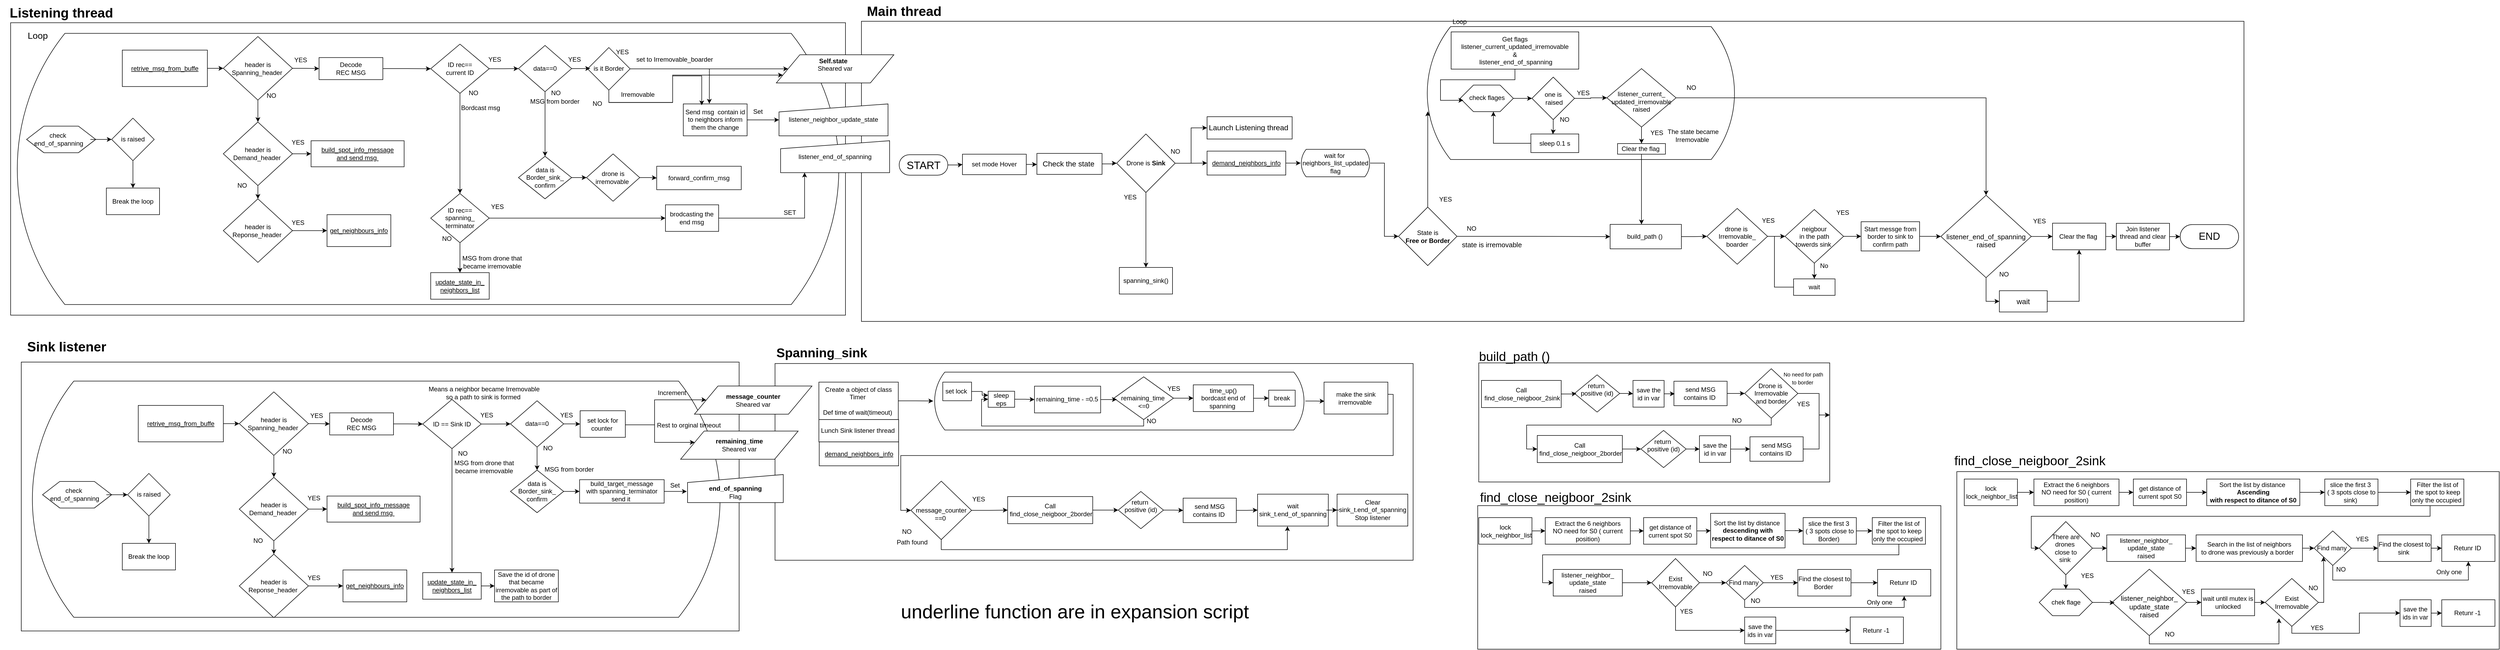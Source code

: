 <mxfile version="22.0.5" type="device">
  <diagram id="2o8Grx6nBrJDEr8GREQO" name="Page-1">
    <mxGraphModel dx="22860" dy="9040" grid="1" gridSize="10" guides="1" tooltips="1" connect="1" arrows="1" fold="1" page="1" pageScale="1" pageWidth="850" pageHeight="1100" math="0" shadow="0">
      <root>
        <mxCell id="0" />
        <mxCell id="1" parent="0" />
        <mxCell id="0ZM5r1tbXLZWD7K8EINq-207" value="" style="html=1;dashed=0;whiteSpace=wrap;" parent="1" vertex="1">
          <mxGeometry x="-6040" y="-1070" width="2600" height="564.5" as="geometry" />
        </mxCell>
        <mxCell id="-KWZgO-KfmSXsMUV4DuB-384" value="&lt;font style=&quot;font-size: 25px;&quot;&gt;&lt;b&gt;Main thread&lt;/b&gt;&lt;/font&gt;" style="text;html=1;align=center;verticalAlign=middle;resizable=0;points=[];autosize=1;strokeColor=none;fillColor=none;" parent="1" vertex="1">
          <mxGeometry x="-6040" y="-1110" width="160" height="40" as="geometry" />
        </mxCell>
        <mxCell id="0ZM5r1tbXLZWD7K8EINq-182" value="" style="group" parent="1" vertex="1" connectable="0">
          <mxGeometry x="-3990" y="-263" width="1030" height="374" as="geometry" />
        </mxCell>
        <mxCell id="-KWZgO-KfmSXsMUV4DuB-245" value="" style="shape=rhombus;html=1;dashed=0;whiteSpace=wrap;perimeter=rhombusPerimeter;" parent="0ZM5r1tbXLZWD7K8EINq-182" vertex="1">
          <mxGeometry x="617.5" y="281" width="45" height="50" as="geometry" />
        </mxCell>
        <mxCell id="-KWZgO-KfmSXsMUV4DuB-102" value="" style="rhombus;whiteSpace=wrap;html=1;" parent="0ZM5r1tbXLZWD7K8EINq-182" vertex="1">
          <mxGeometry x="684" y="154" width="60" height="60" as="geometry" />
        </mxCell>
        <mxCell id="-KWZgO-KfmSXsMUV4DuB-66" value="" style="whiteSpace=wrap;html=1;" parent="0ZM5r1tbXLZWD7K8EINq-182" vertex="1">
          <mxGeometry x="10" y="40" width="1020" height="334" as="geometry" />
        </mxCell>
        <mxCell id="-KWZgO-KfmSXsMUV4DuB-68" value="&lt;font style=&quot;font-size: 24px;&quot;&gt;find_close_neigboor_2sink&lt;/font&gt;" style="text;html=1;align=center;verticalAlign=middle;resizable=0;points=[];autosize=1;strokeColor=none;fillColor=none;" parent="0ZM5r1tbXLZWD7K8EINq-182" vertex="1">
          <mxGeometry x="-8" width="310" height="40" as="geometry" />
        </mxCell>
        <mxCell id="-KWZgO-KfmSXsMUV4DuB-69" value="Extract the 6&amp;nbsp;neighbors&lt;br&gt;NO need for S0 ( current position)" style="rounded=0;whiteSpace=wrap;html=1;" parent="0ZM5r1tbXLZWD7K8EINq-182" vertex="1">
          <mxGeometry x="155" y="54" width="160" height="50" as="geometry" />
        </mxCell>
        <mxCell id="-KWZgO-KfmSXsMUV4DuB-70" value="Sort the list by distance&amp;nbsp;&lt;br&gt;&lt;b&gt;Ascending&lt;br&gt;&lt;/b&gt;&lt;b style=&quot;border-color: var(--border-color);&quot;&gt;with respect to ditance of S0&lt;/b&gt;&lt;b&gt;&lt;br&gt;&lt;/b&gt;" style="html=1;dashed=0;whiteSpace=wrap;" parent="0ZM5r1tbXLZWD7K8EINq-182" vertex="1">
          <mxGeometry x="480" y="54" width="175" height="50" as="geometry" />
        </mxCell>
        <mxCell id="-KWZgO-KfmSXsMUV4DuB-72" value="slice the first 3&amp;nbsp;&lt;br&gt;( 3 spots close to sink)&amp;nbsp;" style="html=1;dashed=0;whiteSpace=wrap;" parent="0ZM5r1tbXLZWD7K8EINq-182" vertex="1">
          <mxGeometry x="702" y="54" width="100" height="50" as="geometry" />
        </mxCell>
        <mxCell id="-KWZgO-KfmSXsMUV4DuB-73" style="edgeStyle=orthogonalEdgeStyle;rounded=0;orthogonalLoop=1;jettySize=auto;html=1;entryX=0;entryY=0.5;entryDx=0;entryDy=0;" parent="0ZM5r1tbXLZWD7K8EINq-182" source="-KWZgO-KfmSXsMUV4DuB-70" target="-KWZgO-KfmSXsMUV4DuB-72" edge="1">
          <mxGeometry relative="1" as="geometry" />
        </mxCell>
        <mxCell id="-KWZgO-KfmSXsMUV4DuB-74" value="Filter the list of the spot to keep only the occupied&amp;nbsp;" style="html=1;dashed=0;whiteSpace=wrap;" parent="0ZM5r1tbXLZWD7K8EINq-182" vertex="1">
          <mxGeometry x="863.52" y="54" width="100" height="50" as="geometry" />
        </mxCell>
        <mxCell id="-KWZgO-KfmSXsMUV4DuB-75" style="edgeStyle=orthogonalEdgeStyle;rounded=0;orthogonalLoop=1;jettySize=auto;html=1;" parent="0ZM5r1tbXLZWD7K8EINq-182" source="-KWZgO-KfmSXsMUV4DuB-72" target="-KWZgO-KfmSXsMUV4DuB-74" edge="1">
          <mxGeometry relative="1" as="geometry" />
        </mxCell>
        <mxCell id="-KWZgO-KfmSXsMUV4DuB-76" value="There are &lt;br&gt;drones&amp;nbsp;&lt;br&gt;close to &lt;br&gt;sink&amp;nbsp;" style="shape=rhombus;html=1;dashed=0;whiteSpace=wrap;perimeter=rhombusPerimeter;" parent="0ZM5r1tbXLZWD7K8EINq-182" vertex="1">
          <mxGeometry x="165" y="134" width="100" height="100" as="geometry" />
        </mxCell>
        <mxCell id="-KWZgO-KfmSXsMUV4DuB-79" style="edgeStyle=orthogonalEdgeStyle;rounded=0;orthogonalLoop=1;jettySize=auto;html=1;entryX=0;entryY=0.5;entryDx=0;entryDy=0;" parent="0ZM5r1tbXLZWD7K8EINq-182" source="-KWZgO-KfmSXsMUV4DuB-74" target="-KWZgO-KfmSXsMUV4DuB-76" edge="1">
          <mxGeometry relative="1" as="geometry">
            <Array as="points">
              <mxPoint x="900" y="124" />
              <mxPoint x="150" y="124" />
              <mxPoint x="150" y="184" />
            </Array>
          </mxGeometry>
        </mxCell>
        <mxCell id="-KWZgO-KfmSXsMUV4DuB-80" value="Search in the list of neighbors&lt;br&gt;to drone was previously a border&amp;nbsp;&amp;nbsp;" style="html=1;dashed=0;whiteSpace=wrap;" parent="0ZM5r1tbXLZWD7K8EINq-182" vertex="1">
          <mxGeometry x="460" y="159" width="200" height="50" as="geometry" />
        </mxCell>
        <mxCell id="-KWZgO-KfmSXsMUV4DuB-82" value="NO" style="text;html=1;align=center;verticalAlign=middle;resizable=0;points=[];autosize=1;strokeColor=none;fillColor=none;" parent="0ZM5r1tbXLZWD7K8EINq-182" vertex="1">
          <mxGeometry x="250" y="144" width="40" height="30" as="geometry" />
        </mxCell>
        <mxCell id="-KWZgO-KfmSXsMUV4DuB-83" value="Find many&amp;nbsp;" style="shape=rhombus;html=1;dashed=0;whiteSpace=wrap;perimeter=rhombusPerimeter;" parent="0ZM5r1tbXLZWD7K8EINq-182" vertex="1">
          <mxGeometry x="682" y="151.5" width="70" height="65" as="geometry" />
        </mxCell>
        <mxCell id="-KWZgO-KfmSXsMUV4DuB-84" style="edgeStyle=orthogonalEdgeStyle;rounded=0;orthogonalLoop=1;jettySize=auto;html=1;" parent="0ZM5r1tbXLZWD7K8EINq-182" source="-KWZgO-KfmSXsMUV4DuB-80" target="-KWZgO-KfmSXsMUV4DuB-83" edge="1">
          <mxGeometry relative="1" as="geometry" />
        </mxCell>
        <mxCell id="-KWZgO-KfmSXsMUV4DuB-85" value="Find the closest to sink&amp;nbsp;" style="html=1;dashed=0;whiteSpace=wrap;" parent="0ZM5r1tbXLZWD7K8EINq-182" vertex="1">
          <mxGeometry x="802" y="159" width="100" height="50" as="geometry" />
        </mxCell>
        <mxCell id="-KWZgO-KfmSXsMUV4DuB-86" style="edgeStyle=orthogonalEdgeStyle;rounded=0;orthogonalLoop=1;jettySize=auto;html=1;entryX=0;entryY=0.5;entryDx=0;entryDy=0;" parent="0ZM5r1tbXLZWD7K8EINq-182" source="-KWZgO-KfmSXsMUV4DuB-83" target="-KWZgO-KfmSXsMUV4DuB-85" edge="1">
          <mxGeometry relative="1" as="geometry" />
        </mxCell>
        <mxCell id="-KWZgO-KfmSXsMUV4DuB-87" value="YES" style="text;html=1;align=center;verticalAlign=middle;resizable=0;points=[];autosize=1;strokeColor=none;fillColor=none;" parent="0ZM5r1tbXLZWD7K8EINq-182" vertex="1">
          <mxGeometry x="747" y="151.5" width="50" height="30" as="geometry" />
        </mxCell>
        <mxCell id="-KWZgO-KfmSXsMUV4DuB-88" value="Retunr ID&amp;nbsp;" style="html=1;dashed=0;whiteSpace=wrap;" parent="0ZM5r1tbXLZWD7K8EINq-182" vertex="1">
          <mxGeometry x="922" y="159" width="100" height="50" as="geometry" />
        </mxCell>
        <mxCell id="-KWZgO-KfmSXsMUV4DuB-90" style="edgeStyle=orthogonalEdgeStyle;rounded=0;orthogonalLoop=1;jettySize=auto;html=1;entryX=0.5;entryY=1;entryDx=0;entryDy=0;" parent="0ZM5r1tbXLZWD7K8EINq-182" source="-KWZgO-KfmSXsMUV4DuB-83" target="-KWZgO-KfmSXsMUV4DuB-88" edge="1">
          <mxGeometry relative="1" as="geometry">
            <Array as="points">
              <mxPoint x="717" y="244" />
              <mxPoint x="972" y="244" />
            </Array>
          </mxGeometry>
        </mxCell>
        <mxCell id="-KWZgO-KfmSXsMUV4DuB-89" style="edgeStyle=orthogonalEdgeStyle;rounded=0;orthogonalLoop=1;jettySize=auto;html=1;" parent="0ZM5r1tbXLZWD7K8EINq-182" source="-KWZgO-KfmSXsMUV4DuB-85" target="-KWZgO-KfmSXsMUV4DuB-88" edge="1">
          <mxGeometry relative="1" as="geometry" />
        </mxCell>
        <mxCell id="-KWZgO-KfmSXsMUV4DuB-91" value="NO" style="text;html=1;align=center;verticalAlign=middle;resizable=0;points=[];autosize=1;strokeColor=none;fillColor=none;" parent="0ZM5r1tbXLZWD7K8EINq-182" vertex="1">
          <mxGeometry x="712" y="209" width="40" height="30" as="geometry" />
        </mxCell>
        <mxCell id="-KWZgO-KfmSXsMUV4DuB-92" value="Only one&amp;nbsp;" style="text;html=1;align=center;verticalAlign=middle;resizable=0;points=[];autosize=1;strokeColor=none;fillColor=none;" parent="0ZM5r1tbXLZWD7K8EINq-182" vertex="1">
          <mxGeometry x="902" y="214" width="70" height="30" as="geometry" />
        </mxCell>
        <mxCell id="-KWZgO-KfmSXsMUV4DuB-104" value="YES" style="text;html=1;align=center;verticalAlign=middle;resizable=0;points=[];autosize=1;strokeColor=none;fillColor=none;" parent="0ZM5r1tbXLZWD7K8EINq-182" vertex="1">
          <mxGeometry x="230" y="221" width="50" height="30" as="geometry" />
        </mxCell>
        <mxCell id="-KWZgO-KfmSXsMUV4DuB-242" style="edgeStyle=orthogonalEdgeStyle;rounded=0;orthogonalLoop=1;jettySize=auto;html=1;entryX=0;entryY=1;entryDx=0;entryDy=0;" parent="0ZM5r1tbXLZWD7K8EINq-182" source="-KWZgO-KfmSXsMUV4DuB-183" target="-KWZgO-KfmSXsMUV4DuB-83" edge="1">
          <mxGeometry relative="1" as="geometry">
            <Array as="points">
              <mxPoint x="700" y="286" />
              <mxPoint x="700" y="221" />
            </Array>
          </mxGeometry>
        </mxCell>
        <mxCell id="-KWZgO-KfmSXsMUV4DuB-183" value="Exist &lt;br&gt;Irremovable" style="shape=rhombus;html=1;dashed=0;whiteSpace=wrap;perimeter=rhombusPerimeter;" parent="0ZM5r1tbXLZWD7K8EINq-182" vertex="1">
          <mxGeometry x="590" y="241" width="100" height="90" as="geometry" />
        </mxCell>
        <mxCell id="-KWZgO-KfmSXsMUV4DuB-186" value="NO" style="text;html=1;align=center;verticalAlign=middle;resizable=0;points=[];autosize=1;strokeColor=none;fillColor=none;" parent="0ZM5r1tbXLZWD7K8EINq-182" vertex="1">
          <mxGeometry x="660" y="244" width="40" height="30" as="geometry" />
        </mxCell>
        <mxCell id="-KWZgO-KfmSXsMUV4DuB-187" value="YES" style="text;html=1;align=center;verticalAlign=middle;resizable=0;points=[];autosize=1;strokeColor=none;fillColor=none;" parent="0ZM5r1tbXLZWD7K8EINq-182" vertex="1">
          <mxGeometry x="662" y="318.5" width="50" height="30" as="geometry" />
        </mxCell>
        <mxCell id="-KWZgO-KfmSXsMUV4DuB-189" value="Retunr -1&amp;nbsp;" style="html=1;dashed=0;whiteSpace=wrap;" parent="0ZM5r1tbXLZWD7K8EINq-182" vertex="1">
          <mxGeometry x="922" y="281" width="100" height="50" as="geometry" />
        </mxCell>
        <mxCell id="-KWZgO-KfmSXsMUV4DuB-234" value="" style="shape=hexagon;perimeter=hexagonPerimeter2;whiteSpace=wrap;html=1;size=0.25" parent="0ZM5r1tbXLZWD7K8EINq-182" vertex="1">
          <mxGeometry x="165" y="261" width="100" height="50" as="geometry" />
        </mxCell>
        <mxCell id="-KWZgO-KfmSXsMUV4DuB-235" style="edgeStyle=orthogonalEdgeStyle;rounded=0;orthogonalLoop=1;jettySize=auto;html=1;entryX=0.5;entryY=0;entryDx=0;entryDy=0;" parent="0ZM5r1tbXLZWD7K8EINq-182" source="-KWZgO-KfmSXsMUV4DuB-76" target="-KWZgO-KfmSXsMUV4DuB-234" edge="1">
          <mxGeometry relative="1" as="geometry" />
        </mxCell>
        <mxCell id="-KWZgO-KfmSXsMUV4DuB-233" value="chek flage" style="text;html=1;align=center;verticalAlign=middle;resizable=0;points=[];autosize=1;strokeColor=none;fillColor=none;" parent="0ZM5r1tbXLZWD7K8EINq-182" vertex="1">
          <mxGeometry x="175" y="271" width="80" height="30" as="geometry" />
        </mxCell>
        <mxCell id="-KWZgO-KfmSXsMUV4DuB-251" style="edgeStyle=orthogonalEdgeStyle;rounded=0;orthogonalLoop=1;jettySize=auto;html=1;entryX=0.258;entryY=0.833;entryDx=0;entryDy=0;entryPerimeter=0;exitX=0.5;exitY=1;exitDx=0;exitDy=0;" parent="0ZM5r1tbXLZWD7K8EINq-182" source="-KWZgO-KfmSXsMUV4DuB-236" target="-KWZgO-KfmSXsMUV4DuB-183" edge="1">
          <mxGeometry relative="1" as="geometry">
            <Array as="points">
              <mxPoint x="372" y="364" />
              <mxPoint x="616" y="364" />
            </Array>
          </mxGeometry>
        </mxCell>
        <mxCell id="-KWZgO-KfmSXsMUV4DuB-236" value="&lt;font style=&quot;font-size: 13px;&quot;&gt;&amp;nbsp;&amp;nbsp;&lt;br&gt;listener_neighbor_&lt;br&gt;update_state&lt;br&gt;raised&lt;/font&gt;" style="shape=rhombus;html=1;dashed=0;whiteSpace=wrap;perimeter=rhombusPerimeter;" parent="0ZM5r1tbXLZWD7K8EINq-182" vertex="1">
          <mxGeometry x="302" y="223.5" width="140" height="125" as="geometry" />
        </mxCell>
        <mxCell id="-KWZgO-KfmSXsMUV4DuB-241" style="edgeStyle=orthogonalEdgeStyle;rounded=0;orthogonalLoop=1;jettySize=auto;html=1;entryX=0.033;entryY=0.505;entryDx=0;entryDy=0;entryPerimeter=0;" parent="0ZM5r1tbXLZWD7K8EINq-182" source="-KWZgO-KfmSXsMUV4DuB-234" target="-KWZgO-KfmSXsMUV4DuB-236" edge="1">
          <mxGeometry relative="1" as="geometry" />
        </mxCell>
        <mxCell id="-KWZgO-KfmSXsMUV4DuB-240" style="edgeStyle=orthogonalEdgeStyle;rounded=0;orthogonalLoop=1;jettySize=auto;html=1;" parent="0ZM5r1tbXLZWD7K8EINq-182" source="-KWZgO-KfmSXsMUV4DuB-238" target="-KWZgO-KfmSXsMUV4DuB-183" edge="1">
          <mxGeometry relative="1" as="geometry" />
        </mxCell>
        <mxCell id="-KWZgO-KfmSXsMUV4DuB-238" value="wait until mutex is unlocked" style="html=1;dashed=0;whiteSpace=wrap;" parent="0ZM5r1tbXLZWD7K8EINq-182" vertex="1">
          <mxGeometry x="470" y="261" width="100" height="50" as="geometry" />
        </mxCell>
        <mxCell id="-KWZgO-KfmSXsMUV4DuB-239" style="edgeStyle=orthogonalEdgeStyle;rounded=0;orthogonalLoop=1;jettySize=auto;html=1;" parent="0ZM5r1tbXLZWD7K8EINq-182" source="-KWZgO-KfmSXsMUV4DuB-236" target="-KWZgO-KfmSXsMUV4DuB-238" edge="1">
          <mxGeometry relative="1" as="geometry" />
        </mxCell>
        <mxCell id="-KWZgO-KfmSXsMUV4DuB-249" value="YES" style="text;html=1;align=center;verticalAlign=middle;resizable=0;points=[];autosize=1;strokeColor=none;fillColor=none;" parent="0ZM5r1tbXLZWD7K8EINq-182" vertex="1">
          <mxGeometry x="420" y="251" width="50" height="30" as="geometry" />
        </mxCell>
        <mxCell id="-KWZgO-KfmSXsMUV4DuB-254" value="NO" style="text;html=1;align=center;verticalAlign=middle;resizable=0;points=[];autosize=1;strokeColor=none;fillColor=none;" parent="0ZM5r1tbXLZWD7K8EINq-182" vertex="1">
          <mxGeometry x="390" y="331" width="40" height="30" as="geometry" />
        </mxCell>
        <mxCell id="-KWZgO-KfmSXsMUV4DuB-284" style="edgeStyle=orthogonalEdgeStyle;rounded=0;orthogonalLoop=1;jettySize=auto;html=1;entryX=0;entryY=0.5;entryDx=0;entryDy=0;" parent="0ZM5r1tbXLZWD7K8EINq-182" source="-KWZgO-KfmSXsMUV4DuB-282" target="-KWZgO-KfmSXsMUV4DuB-80" edge="1">
          <mxGeometry relative="1" as="geometry" />
        </mxCell>
        <mxCell id="-KWZgO-KfmSXsMUV4DuB-282" value="&lt;div&gt;&lt;span style=&quot;background-color: initial;&quot;&gt;listener_neighbor_&lt;/span&gt;&lt;br&gt;&lt;/div&gt;&lt;div&gt;update_state&lt;/div&gt;&lt;div&gt;raised&lt;/div&gt;" style="html=1;dashed=0;whiteSpace=wrap;" parent="0ZM5r1tbXLZWD7K8EINq-182" vertex="1">
          <mxGeometry x="292" y="159" width="148" height="50" as="geometry" />
        </mxCell>
        <mxCell id="-KWZgO-KfmSXsMUV4DuB-283" style="edgeStyle=orthogonalEdgeStyle;rounded=0;orthogonalLoop=1;jettySize=auto;html=1;entryX=0;entryY=0.5;entryDx=0;entryDy=0;" parent="0ZM5r1tbXLZWD7K8EINq-182" source="-KWZgO-KfmSXsMUV4DuB-76" target="-KWZgO-KfmSXsMUV4DuB-282" edge="1">
          <mxGeometry relative="1" as="geometry" />
        </mxCell>
        <mxCell id="0ZM5r1tbXLZWD7K8EINq-169" style="edgeStyle=orthogonalEdgeStyle;rounded=0;orthogonalLoop=1;jettySize=auto;html=1;" parent="0ZM5r1tbXLZWD7K8EINq-182" source="0ZM5r1tbXLZWD7K8EINq-167" target="-KWZgO-KfmSXsMUV4DuB-189" edge="1">
          <mxGeometry relative="1" as="geometry" />
        </mxCell>
        <mxCell id="0ZM5r1tbXLZWD7K8EINq-167" value="save the ids in var" style="html=1;dashed=0;whiteSpace=wrap;" parent="0ZM5r1tbXLZWD7K8EINq-182" vertex="1">
          <mxGeometry x="843.48" y="281" width="58.52" height="50.25" as="geometry" />
        </mxCell>
        <mxCell id="0ZM5r1tbXLZWD7K8EINq-168" style="edgeStyle=orthogonalEdgeStyle;rounded=0;orthogonalLoop=1;jettySize=auto;html=1;" parent="0ZM5r1tbXLZWD7K8EINq-182" source="-KWZgO-KfmSXsMUV4DuB-183" target="0ZM5r1tbXLZWD7K8EINq-167" edge="1">
          <mxGeometry relative="1" as="geometry">
            <Array as="points">
              <mxPoint x="640" y="344" />
              <mxPoint x="767" y="344" />
              <mxPoint x="767" y="306" />
            </Array>
          </mxGeometry>
        </mxCell>
        <mxCell id="0ZM5r1tbXLZWD7K8EINq-177" style="edgeStyle=orthogonalEdgeStyle;rounded=0;orthogonalLoop=1;jettySize=auto;html=1;" parent="0ZM5r1tbXLZWD7K8EINq-182" source="0ZM5r1tbXLZWD7K8EINq-176" target="-KWZgO-KfmSXsMUV4DuB-70" edge="1">
          <mxGeometry relative="1" as="geometry" />
        </mxCell>
        <mxCell id="0ZM5r1tbXLZWD7K8EINq-176" value="get distance of current spot S0" style="html=1;dashed=0;whiteSpace=wrap;" parent="0ZM5r1tbXLZWD7K8EINq-182" vertex="1">
          <mxGeometry x="342" y="54" width="100" height="50" as="geometry" />
        </mxCell>
        <mxCell id="0ZM5r1tbXLZWD7K8EINq-180" style="edgeStyle=orthogonalEdgeStyle;rounded=0;orthogonalLoop=1;jettySize=auto;html=1;entryX=0;entryY=0.5;entryDx=0;entryDy=0;" parent="0ZM5r1tbXLZWD7K8EINq-182" source="0ZM5r1tbXLZWD7K8EINq-179" target="-KWZgO-KfmSXsMUV4DuB-69" edge="1">
          <mxGeometry relative="1" as="geometry" />
        </mxCell>
        <mxCell id="0ZM5r1tbXLZWD7K8EINq-179" value="lock&lt;br&gt;&amp;nbsp;lock_neighbor_list" style="html=1;dashed=0;whiteSpace=wrap;" parent="0ZM5r1tbXLZWD7K8EINq-182" vertex="1">
          <mxGeometry x="24" y="54" width="100" height="50" as="geometry" />
        </mxCell>
        <mxCell id="0ZM5r1tbXLZWD7K8EINq-178" style="edgeStyle=orthogonalEdgeStyle;rounded=0;orthogonalLoop=1;jettySize=auto;html=1;" parent="0ZM5r1tbXLZWD7K8EINq-182" source="-KWZgO-KfmSXsMUV4DuB-69" target="0ZM5r1tbXLZWD7K8EINq-176" edge="1">
          <mxGeometry relative="1" as="geometry" />
        </mxCell>
        <mxCell id="0ZM5r1tbXLZWD7K8EINq-187" value="" style="group" parent="1" vertex="1" connectable="0">
          <mxGeometry x="-4890" y="-194" width="880" height="305" as="geometry" />
        </mxCell>
        <mxCell id="0ZM5r1tbXLZWD7K8EINq-131" value="" style="shape=rhombus;html=1;dashed=0;whiteSpace=wrap;perimeter=rhombusPerimeter;rotation=90;" parent="0ZM5r1tbXLZWD7K8EINq-187" vertex="1">
          <mxGeometry x="351" y="168.5" width="60" height="50" as="geometry" />
        </mxCell>
        <mxCell id="0ZM5r1tbXLZWD7K8EINq-132" value="" style="rhombus;whiteSpace=wrap;html=1;" parent="0ZM5r1tbXLZWD7K8EINq-187" vertex="1">
          <mxGeometry x="352.48" y="155" width="60" height="60" as="geometry" />
        </mxCell>
        <mxCell id="0ZM5r1tbXLZWD7K8EINq-133" value="" style="whiteSpace=wrap;html=1;" parent="0ZM5r1tbXLZWD7K8EINq-187" vertex="1">
          <mxGeometry x="9" y="35" width="871" height="270" as="geometry" />
        </mxCell>
        <mxCell id="0ZM5r1tbXLZWD7K8EINq-135" value="Extract the 6&amp;nbsp;neighbors&lt;br&gt;NO need for S0 ( current position)" style="rounded=0;whiteSpace=wrap;html=1;" parent="0ZM5r1tbXLZWD7K8EINq-187" vertex="1">
          <mxGeometry x="136" y="57.5" width="160" height="50" as="geometry" />
        </mxCell>
        <mxCell id="0ZM5r1tbXLZWD7K8EINq-136" value="Sort the list by distance&amp;nbsp;&lt;br&gt;&lt;b&gt;descending with respect to ditance of S0&lt;/b&gt;" style="html=1;dashed=0;whiteSpace=wrap;" parent="0ZM5r1tbXLZWD7K8EINq-187" vertex="1">
          <mxGeometry x="447" y="49.5" width="140" height="65" as="geometry" />
        </mxCell>
        <mxCell id="0ZM5r1tbXLZWD7K8EINq-138" value="slice the first 3&amp;nbsp;&lt;br&gt;( 3 spots close to Border)&amp;nbsp;" style="html=1;dashed=0;whiteSpace=wrap;" parent="0ZM5r1tbXLZWD7K8EINq-187" vertex="1">
          <mxGeometry x="621" y="57.5" width="100" height="50" as="geometry" />
        </mxCell>
        <mxCell id="0ZM5r1tbXLZWD7K8EINq-139" style="edgeStyle=orthogonalEdgeStyle;rounded=0;orthogonalLoop=1;jettySize=auto;html=1;entryX=0;entryY=0.5;entryDx=0;entryDy=0;" parent="0ZM5r1tbXLZWD7K8EINq-187" source="0ZM5r1tbXLZWD7K8EINq-136" target="0ZM5r1tbXLZWD7K8EINq-138" edge="1">
          <mxGeometry relative="1" as="geometry" />
        </mxCell>
        <mxCell id="0ZM5r1tbXLZWD7K8EINq-140" value="Filter the list of the spot to keep only the occupied&amp;nbsp;" style="html=1;dashed=0;whiteSpace=wrap;" parent="0ZM5r1tbXLZWD7K8EINq-187" vertex="1">
          <mxGeometry x="751" y="57.5" width="100" height="50" as="geometry" />
        </mxCell>
        <mxCell id="0ZM5r1tbXLZWD7K8EINq-141" style="edgeStyle=orthogonalEdgeStyle;rounded=0;orthogonalLoop=1;jettySize=auto;html=1;" parent="0ZM5r1tbXLZWD7K8EINq-187" source="0ZM5r1tbXLZWD7K8EINq-138" target="0ZM5r1tbXLZWD7K8EINq-140" edge="1">
          <mxGeometry relative="1" as="geometry" />
        </mxCell>
        <mxCell id="0ZM5r1tbXLZWD7K8EINq-142" value="YES" style="text;html=1;align=center;verticalAlign=middle;resizable=0;points=[];autosize=1;strokeColor=none;fillColor=none;" parent="0ZM5r1tbXLZWD7K8EINq-187" vertex="1">
          <mxGeometry x="376" y="218.5" width="50" height="30" as="geometry" />
        </mxCell>
        <mxCell id="0ZM5r1tbXLZWD7K8EINq-143" value="Retunr ID&amp;nbsp;" style="html=1;dashed=0;whiteSpace=wrap;" parent="0ZM5r1tbXLZWD7K8EINq-187" vertex="1">
          <mxGeometry x="761" y="155" width="100" height="50" as="geometry" />
        </mxCell>
        <mxCell id="0ZM5r1tbXLZWD7K8EINq-144" style="edgeStyle=orthogonalEdgeStyle;rounded=0;orthogonalLoop=1;jettySize=auto;html=1;" parent="0ZM5r1tbXLZWD7K8EINq-187" source="0ZM5r1tbXLZWD7K8EINq-156" target="0ZM5r1tbXLZWD7K8EINq-143" edge="1">
          <mxGeometry relative="1" as="geometry">
            <Array as="points">
              <mxPoint x="511" y="180.5" />
              <mxPoint x="511" y="226.5" />
              <mxPoint x="811" y="226.5" />
            </Array>
          </mxGeometry>
        </mxCell>
        <mxCell id="0ZM5r1tbXLZWD7K8EINq-145" value="NO" style="text;html=1;align=center;verticalAlign=middle;resizable=0;points=[];autosize=1;strokeColor=none;fillColor=none;" parent="0ZM5r1tbXLZWD7K8EINq-187" vertex="1">
          <mxGeometry x="421" y="147.5" width="40" height="30" as="geometry" />
        </mxCell>
        <mxCell id="0ZM5r1tbXLZWD7K8EINq-146" value="Only one&amp;nbsp;" style="text;html=1;align=center;verticalAlign=middle;resizable=0;points=[];autosize=1;strokeColor=none;fillColor=none;" parent="0ZM5r1tbXLZWD7K8EINq-187" vertex="1">
          <mxGeometry x="731" y="201.5" width="70" height="30" as="geometry" />
        </mxCell>
        <mxCell id="0ZM5r1tbXLZWD7K8EINq-147" value="Exist&lt;br style=&quot;border-color: var(--border-color);&quot;&gt;Irremovable" style="rhombus;whiteSpace=wrap;html=1;" parent="0ZM5r1tbXLZWD7K8EINq-187" vertex="1">
          <mxGeometry x="336" y="134.5" width="90" height="91" as="geometry" />
        </mxCell>
        <mxCell id="0ZM5r1tbXLZWD7K8EINq-148" value="YES" style="text;html=1;align=center;verticalAlign=middle;resizable=0;points=[];autosize=1;strokeColor=none;fillColor=none;" parent="0ZM5r1tbXLZWD7K8EINq-187" vertex="1">
          <mxGeometry x="546" y="155" width="50" height="30" as="geometry" />
        </mxCell>
        <mxCell id="0ZM5r1tbXLZWD7K8EINq-149" value="Find many&amp;nbsp;" style="shape=rhombus;html=1;dashed=0;whiteSpace=wrap;perimeter=rhombusPerimeter;" parent="0ZM5r1tbXLZWD7K8EINq-187" vertex="1">
          <mxGeometry x="476" y="147.5" width="70" height="65" as="geometry" />
        </mxCell>
        <mxCell id="0ZM5r1tbXLZWD7K8EINq-150" style="edgeStyle=orthogonalEdgeStyle;rounded=0;orthogonalLoop=1;jettySize=auto;html=1;entryX=0;entryY=0.5;entryDx=0;entryDy=0;" parent="0ZM5r1tbXLZWD7K8EINq-187" source="0ZM5r1tbXLZWD7K8EINq-149" target="0ZM5r1tbXLZWD7K8EINq-156" edge="1">
          <mxGeometry relative="1" as="geometry" />
        </mxCell>
        <mxCell id="0ZM5r1tbXLZWD7K8EINq-151" style="edgeStyle=orthogonalEdgeStyle;rounded=0;orthogonalLoop=1;jettySize=auto;html=1;" parent="0ZM5r1tbXLZWD7K8EINq-187" source="0ZM5r1tbXLZWD7K8EINq-149" target="0ZM5r1tbXLZWD7K8EINq-143" edge="1">
          <mxGeometry relative="1" as="geometry" />
        </mxCell>
        <mxCell id="0ZM5r1tbXLZWD7K8EINq-152" style="edgeStyle=orthogonalEdgeStyle;rounded=0;orthogonalLoop=1;jettySize=auto;html=1;" parent="0ZM5r1tbXLZWD7K8EINq-187" source="0ZM5r1tbXLZWD7K8EINq-147" target="0ZM5r1tbXLZWD7K8EINq-149" edge="1">
          <mxGeometry relative="1" as="geometry" />
        </mxCell>
        <mxCell id="0ZM5r1tbXLZWD7K8EINq-153" value="NO" style="text;html=1;align=center;verticalAlign=middle;resizable=0;points=[];autosize=1;strokeColor=none;fillColor=none;" parent="0ZM5r1tbXLZWD7K8EINq-187" vertex="1">
          <mxGeometry x="511" y="198.5" width="40" height="30" as="geometry" />
        </mxCell>
        <mxCell id="0ZM5r1tbXLZWD7K8EINq-154" value="Retunr -1&amp;nbsp;" style="html=1;dashed=0;whiteSpace=wrap;" parent="0ZM5r1tbXLZWD7K8EINq-187" vertex="1">
          <mxGeometry x="709.52" y="244.5" width="100" height="50" as="geometry" />
        </mxCell>
        <mxCell id="0ZM5r1tbXLZWD7K8EINq-156" value="Find the closest to Border&amp;nbsp;" style="html=1;dashed=0;whiteSpace=wrap;" parent="0ZM5r1tbXLZWD7K8EINq-187" vertex="1">
          <mxGeometry x="611" y="155" width="100" height="50" as="geometry" />
        </mxCell>
        <mxCell id="0ZM5r1tbXLZWD7K8EINq-184" style="edgeStyle=orthogonalEdgeStyle;rounded=0;orthogonalLoop=1;jettySize=auto;html=1;" parent="0ZM5r1tbXLZWD7K8EINq-187" source="0ZM5r1tbXLZWD7K8EINq-158" target="0ZM5r1tbXLZWD7K8EINq-147" edge="1">
          <mxGeometry relative="1" as="geometry" />
        </mxCell>
        <mxCell id="0ZM5r1tbXLZWD7K8EINq-158" value="&lt;div&gt;&lt;span style=&quot;background-color: initial;&quot;&gt;listener_neighbor_&lt;/span&gt;&lt;br&gt;&lt;/div&gt;&lt;div&gt;update_state&lt;/div&gt;&lt;div&gt;raised&lt;/div&gt;" style="html=1;dashed=0;whiteSpace=wrap;" parent="0ZM5r1tbXLZWD7K8EINq-187" vertex="1">
          <mxGeometry x="151" y="155" width="130" height="50" as="geometry" />
        </mxCell>
        <mxCell id="0ZM5r1tbXLZWD7K8EINq-186" style="edgeStyle=orthogonalEdgeStyle;rounded=0;orthogonalLoop=1;jettySize=auto;html=1;entryX=0;entryY=0.5;entryDx=0;entryDy=0;" parent="0ZM5r1tbXLZWD7K8EINq-187" source="0ZM5r1tbXLZWD7K8EINq-140" target="0ZM5r1tbXLZWD7K8EINq-158" edge="1">
          <mxGeometry relative="1" as="geometry">
            <Array as="points">
              <mxPoint x="801" y="127.5" />
              <mxPoint x="131" y="127.5" />
              <mxPoint x="131" y="180.5" />
            </Array>
          </mxGeometry>
        </mxCell>
        <mxCell id="0ZM5r1tbXLZWD7K8EINq-163" style="edgeStyle=orthogonalEdgeStyle;rounded=0;orthogonalLoop=1;jettySize=auto;html=1;entryX=0;entryY=0.5;entryDx=0;entryDy=0;" parent="0ZM5r1tbXLZWD7K8EINq-187" source="0ZM5r1tbXLZWD7K8EINq-162" target="0ZM5r1tbXLZWD7K8EINq-154" edge="1">
          <mxGeometry relative="1" as="geometry" />
        </mxCell>
        <mxCell id="0ZM5r1tbXLZWD7K8EINq-162" value="save the ids in var" style="html=1;dashed=0;whiteSpace=wrap;" parent="0ZM5r1tbXLZWD7K8EINq-187" vertex="1">
          <mxGeometry x="511" y="244.5" width="58.52" height="50.25" as="geometry" />
        </mxCell>
        <mxCell id="0ZM5r1tbXLZWD7K8EINq-172" style="edgeStyle=orthogonalEdgeStyle;rounded=0;orthogonalLoop=1;jettySize=auto;html=1;entryX=0;entryY=0.5;entryDx=0;entryDy=0;" parent="0ZM5r1tbXLZWD7K8EINq-187" source="0ZM5r1tbXLZWD7K8EINq-171" target="0ZM5r1tbXLZWD7K8EINq-135" edge="1">
          <mxGeometry relative="1" as="geometry" />
        </mxCell>
        <mxCell id="0ZM5r1tbXLZWD7K8EINq-171" value="lock&lt;br&gt;&amp;nbsp;lock_neighbor_list" style="html=1;dashed=0;whiteSpace=wrap;" parent="0ZM5r1tbXLZWD7K8EINq-187" vertex="1">
          <mxGeometry x="11" y="57.5" width="100" height="50" as="geometry" />
        </mxCell>
        <mxCell id="0ZM5r1tbXLZWD7K8EINq-175" style="edgeStyle=orthogonalEdgeStyle;rounded=0;orthogonalLoop=1;jettySize=auto;html=1;" parent="0ZM5r1tbXLZWD7K8EINq-187" source="0ZM5r1tbXLZWD7K8EINq-173" target="0ZM5r1tbXLZWD7K8EINq-136" edge="1">
          <mxGeometry relative="1" as="geometry" />
        </mxCell>
        <mxCell id="0ZM5r1tbXLZWD7K8EINq-173" value="get distance of current spot S0" style="html=1;dashed=0;whiteSpace=wrap;" parent="0ZM5r1tbXLZWD7K8EINq-187" vertex="1">
          <mxGeometry x="321" y="57.5" width="100" height="50" as="geometry" />
        </mxCell>
        <mxCell id="0ZM5r1tbXLZWD7K8EINq-165" style="edgeStyle=orthogonalEdgeStyle;rounded=0;orthogonalLoop=1;jettySize=auto;html=1;entryX=0;entryY=0.5;entryDx=0;entryDy=0;" parent="0ZM5r1tbXLZWD7K8EINq-187" source="0ZM5r1tbXLZWD7K8EINq-147" target="0ZM5r1tbXLZWD7K8EINq-162" edge="1">
          <mxGeometry relative="1" as="geometry">
            <Array as="points">
              <mxPoint x="381" y="269.5" />
            </Array>
          </mxGeometry>
        </mxCell>
        <mxCell id="0ZM5r1tbXLZWD7K8EINq-174" style="edgeStyle=orthogonalEdgeStyle;rounded=0;orthogonalLoop=1;jettySize=auto;html=1;" parent="0ZM5r1tbXLZWD7K8EINq-187" source="0ZM5r1tbXLZWD7K8EINq-135" target="0ZM5r1tbXLZWD7K8EINq-173" edge="1">
          <mxGeometry relative="1" as="geometry" />
        </mxCell>
        <mxCell id="0ZM5r1tbXLZWD7K8EINq-188" value="" style="group" parent="1" vertex="1" connectable="0">
          <mxGeometry x="-4889" y="-459" width="670" height="255.5" as="geometry" />
        </mxCell>
        <mxCell id="0ZM5r1tbXLZWD7K8EINq-102" value="" style="html=1;dashed=0;whiteSpace=wrap;" parent="0ZM5r1tbXLZWD7K8EINq-188" vertex="1">
          <mxGeometry x="10" y="31.5" width="660" height="224" as="geometry" />
        </mxCell>
        <mxCell id="0ZM5r1tbXLZWD7K8EINq-103" value="&lt;font style=&quot;font-size: 24px;&quot;&gt;build_path ()&amp;nbsp;&lt;/font&gt;" style="text;html=1;align=center;verticalAlign=middle;resizable=0;points=[];autosize=1;strokeColor=none;fillColor=none;" parent="0ZM5r1tbXLZWD7K8EINq-188" vertex="1">
          <mxGeometry width="160" height="40" as="geometry" />
        </mxCell>
        <mxCell id="0ZM5r1tbXLZWD7K8EINq-104" value="Call&lt;br&gt;&amp;nbsp;find_close_neigboor_2sink" style="html=1;dashed=0;whiteSpace=wrap;" parent="0ZM5r1tbXLZWD7K8EINq-188" vertex="1">
          <mxGeometry x="15" y="64.5" width="150" height="51" as="geometry" />
        </mxCell>
        <mxCell id="0ZM5r1tbXLZWD7K8EINq-105" value="return&amp;nbsp;&lt;br&gt;positive (id)&lt;br&gt;&amp;nbsp;" style="shape=rhombus;html=1;dashed=0;whiteSpace=wrap;perimeter=rhombusPerimeter;" parent="0ZM5r1tbXLZWD7K8EINq-188" vertex="1">
          <mxGeometry x="190" y="54" width="85" height="70" as="geometry" />
        </mxCell>
        <mxCell id="0ZM5r1tbXLZWD7K8EINq-106" style="edgeStyle=orthogonalEdgeStyle;rounded=0;orthogonalLoop=1;jettySize=auto;html=1;entryX=0.043;entryY=0.502;entryDx=0;entryDy=0;entryPerimeter=0;" parent="0ZM5r1tbXLZWD7K8EINq-188" source="0ZM5r1tbXLZWD7K8EINq-104" target="0ZM5r1tbXLZWD7K8EINq-105" edge="1">
          <mxGeometry relative="1" as="geometry" />
        </mxCell>
        <mxCell id="0ZM5r1tbXLZWD7K8EINq-107" value="send MSG contains ID&amp;nbsp;" style="html=1;dashed=0;whiteSpace=wrap;" parent="0ZM5r1tbXLZWD7K8EINq-188" vertex="1">
          <mxGeometry x="377" y="66" width="100" height="46" as="geometry" />
        </mxCell>
        <mxCell id="0ZM5r1tbXLZWD7K8EINq-128" style="edgeStyle=orthogonalEdgeStyle;rounded=0;orthogonalLoop=1;jettySize=auto;html=1;entryX=0;entryY=0.5;entryDx=0;entryDy=0;" parent="0ZM5r1tbXLZWD7K8EINq-188" source="0ZM5r1tbXLZWD7K8EINq-108" edge="1">
          <mxGeometry relative="1" as="geometry">
            <mxPoint x="670" y="129.5" as="targetPoint" />
            <Array as="points">
              <mxPoint x="650" y="89.5" />
              <mxPoint x="650" y="129.5" />
            </Array>
          </mxGeometry>
        </mxCell>
        <mxCell id="0ZM5r1tbXLZWD7K8EINq-108" value="Drone is&amp;nbsp;&lt;br&gt;Irremovable&lt;br&gt;and border" style="shape=rhombus;html=1;dashed=0;whiteSpace=wrap;perimeter=rhombusPerimeter;" parent="0ZM5r1tbXLZWD7K8EINq-188" vertex="1">
          <mxGeometry x="510" y="42.5" width="100" height="93" as="geometry" />
        </mxCell>
        <mxCell id="0ZM5r1tbXLZWD7K8EINq-109" style="edgeStyle=orthogonalEdgeStyle;rounded=0;orthogonalLoop=1;jettySize=auto;html=1;" parent="0ZM5r1tbXLZWD7K8EINq-188" source="0ZM5r1tbXLZWD7K8EINq-107" target="0ZM5r1tbXLZWD7K8EINq-108" edge="1">
          <mxGeometry relative="1" as="geometry" />
        </mxCell>
        <mxCell id="0ZM5r1tbXLZWD7K8EINq-110" value="YES" style="text;html=1;align=center;verticalAlign=middle;resizable=0;points=[];autosize=1;strokeColor=none;fillColor=none;" parent="0ZM5r1tbXLZWD7K8EINq-188" vertex="1">
          <mxGeometry x="595" y="94" width="50" height="30" as="geometry" />
        </mxCell>
        <mxCell id="0ZM5r1tbXLZWD7K8EINq-111" value="Call&lt;br&gt;&amp;nbsp;find_close_neigboor_2border" style="html=1;dashed=0;whiteSpace=wrap;" parent="0ZM5r1tbXLZWD7K8EINq-188" vertex="1">
          <mxGeometry x="120" y="168" width="160" height="51" as="geometry" />
        </mxCell>
        <mxCell id="0ZM5r1tbXLZWD7K8EINq-112" style="edgeStyle=orthogonalEdgeStyle;rounded=0;orthogonalLoop=1;jettySize=auto;html=1;exitX=0.5;exitY=1;exitDx=0;exitDy=0;entryX=0;entryY=0.5;entryDx=0;entryDy=0;" parent="0ZM5r1tbXLZWD7K8EINq-188" source="0ZM5r1tbXLZWD7K8EINq-108" target="0ZM5r1tbXLZWD7K8EINq-111" edge="1">
          <mxGeometry relative="1" as="geometry">
            <Array as="points">
              <mxPoint x="560" y="148.5" />
              <mxPoint x="100" y="148.5" />
              <mxPoint x="100" y="193.5" />
            </Array>
          </mxGeometry>
        </mxCell>
        <mxCell id="0ZM5r1tbXLZWD7K8EINq-113" value="return&amp;nbsp;&lt;br&gt;positive (id)&lt;br&gt;&amp;nbsp;" style="shape=rhombus;html=1;dashed=0;whiteSpace=wrap;perimeter=rhombusPerimeter;" parent="0ZM5r1tbXLZWD7K8EINq-188" vertex="1">
          <mxGeometry x="315" y="158.5" width="85" height="70" as="geometry" />
        </mxCell>
        <mxCell id="0ZM5r1tbXLZWD7K8EINq-114" style="edgeStyle=orthogonalEdgeStyle;rounded=0;orthogonalLoop=1;jettySize=auto;html=1;" parent="0ZM5r1tbXLZWD7K8EINq-188" source="0ZM5r1tbXLZWD7K8EINq-111" target="0ZM5r1tbXLZWD7K8EINq-113" edge="1">
          <mxGeometry relative="1" as="geometry" />
        </mxCell>
        <mxCell id="0ZM5r1tbXLZWD7K8EINq-127" style="edgeStyle=orthogonalEdgeStyle;rounded=0;orthogonalLoop=1;jettySize=auto;html=1;entryX=0;entryY=0.5;entryDx=0;entryDy=0;" parent="0ZM5r1tbXLZWD7K8EINq-188" source="0ZM5r1tbXLZWD7K8EINq-115" edge="1">
          <mxGeometry relative="1" as="geometry">
            <mxPoint x="670" y="129.5" as="targetPoint" />
            <Array as="points">
              <mxPoint x="650" y="193.5" />
              <mxPoint x="650" y="129.5" />
            </Array>
          </mxGeometry>
        </mxCell>
        <mxCell id="0ZM5r1tbXLZWD7K8EINq-115" value="send MSG contains ID&amp;nbsp;" style="html=1;dashed=0;whiteSpace=wrap;" parent="0ZM5r1tbXLZWD7K8EINq-188" vertex="1">
          <mxGeometry x="520" y="170.5" width="100" height="46" as="geometry" />
        </mxCell>
        <mxCell id="0ZM5r1tbXLZWD7K8EINq-116" value="NO" style="text;html=1;align=center;verticalAlign=middle;resizable=0;points=[];autosize=1;strokeColor=none;fillColor=none;" parent="0ZM5r1tbXLZWD7K8EINq-188" vertex="1">
          <mxGeometry x="475" y="124.5" width="40" height="30" as="geometry" />
        </mxCell>
        <mxCell id="0ZM5r1tbXLZWD7K8EINq-117" value="&lt;font style=&quot;font-size: 10px;&quot;&gt;No need for path &lt;br&gt;to border&amp;nbsp;&lt;/font&gt;" style="text;html=1;align=center;verticalAlign=middle;resizable=0;points=[];autosize=1;strokeColor=none;fillColor=none;" parent="0ZM5r1tbXLZWD7K8EINq-188" vertex="1">
          <mxGeometry x="570" y="40" width="100" height="40" as="geometry" />
        </mxCell>
        <mxCell id="0ZM5r1tbXLZWD7K8EINq-118" style="edgeStyle=orthogonalEdgeStyle;rounded=0;orthogonalLoop=1;jettySize=auto;html=1;" parent="0ZM5r1tbXLZWD7K8EINq-188" source="0ZM5r1tbXLZWD7K8EINq-119" target="0ZM5r1tbXLZWD7K8EINq-107" edge="1">
          <mxGeometry relative="1" as="geometry" />
        </mxCell>
        <mxCell id="0ZM5r1tbXLZWD7K8EINq-119" value="save the id in var" style="html=1;dashed=0;whiteSpace=wrap;" parent="0ZM5r1tbXLZWD7K8EINq-188" vertex="1">
          <mxGeometry x="300" y="64.5" width="58.52" height="50.25" as="geometry" />
        </mxCell>
        <mxCell id="0ZM5r1tbXLZWD7K8EINq-120" style="edgeStyle=orthogonalEdgeStyle;rounded=0;orthogonalLoop=1;jettySize=auto;html=1;entryX=0;entryY=0.5;entryDx=0;entryDy=0;" parent="0ZM5r1tbXLZWD7K8EINq-188" source="0ZM5r1tbXLZWD7K8EINq-105" target="0ZM5r1tbXLZWD7K8EINq-119" edge="1">
          <mxGeometry relative="1" as="geometry" />
        </mxCell>
        <mxCell id="0ZM5r1tbXLZWD7K8EINq-121" style="edgeStyle=orthogonalEdgeStyle;rounded=0;orthogonalLoop=1;jettySize=auto;html=1;" parent="0ZM5r1tbXLZWD7K8EINq-188" source="0ZM5r1tbXLZWD7K8EINq-122" target="0ZM5r1tbXLZWD7K8EINq-115" edge="1">
          <mxGeometry relative="1" as="geometry" />
        </mxCell>
        <mxCell id="0ZM5r1tbXLZWD7K8EINq-122" value="save the id in var" style="html=1;dashed=0;whiteSpace=wrap;" parent="0ZM5r1tbXLZWD7K8EINq-188" vertex="1">
          <mxGeometry x="425" y="168.5" width="58.52" height="50.25" as="geometry" />
        </mxCell>
        <mxCell id="0ZM5r1tbXLZWD7K8EINq-123" style="edgeStyle=orthogonalEdgeStyle;rounded=0;orthogonalLoop=1;jettySize=auto;html=1;" parent="0ZM5r1tbXLZWD7K8EINq-188" source="0ZM5r1tbXLZWD7K8EINq-113" target="0ZM5r1tbXLZWD7K8EINq-122" edge="1">
          <mxGeometry relative="1" as="geometry" />
        </mxCell>
        <mxCell id="0ZM5r1tbXLZWD7K8EINq-134" value="&lt;font style=&quot;font-size: 24px;&quot;&gt;find_close_neigboor_2sink&lt;/font&gt;" style="text;html=1;align=center;verticalAlign=middle;resizable=0;points=[];autosize=1;strokeColor=none;fillColor=none;" parent="1" vertex="1">
          <mxGeometry x="-4890" y="-194" width="310" height="40" as="geometry" />
        </mxCell>
        <mxCell id="k8xDso0bWmZA_ZwyiJWP-35" value="" style="html=1;dashed=0;whiteSpace=wrap;" parent="1" vertex="1">
          <mxGeometry x="-7620" y="-429" width="1350" height="505.7" as="geometry" />
        </mxCell>
        <mxCell id="2TuK2keB_ZSRptDu4ZPO-1" value="" style="rounded=0;whiteSpace=wrap;html=1;shape=mxgraph.dfd.loop" parent="1" vertex="1">
          <mxGeometry x="-7610" y="-393.3" width="1315" height="444.3" as="geometry" />
        </mxCell>
        <mxCell id="PSZtOdJVlawKTp13Huel-36" value="&lt;u&gt;retrive_msg_from_buffe&lt;/u&gt;" style="rounded=0;whiteSpace=wrap;html=1;" parent="1" vertex="1">
          <mxGeometry x="-7400" y="-347.5" width="160" height="68.5" as="geometry" />
        </mxCell>
        <mxCell id="vDaD4nOrAfAWEzzxnboz-2" value="Decode &lt;br&gt;REC MSG" style="rounded=0;whiteSpace=wrap;html=1;" parent="1" vertex="1">
          <mxGeometry x="-7040" y="-333.5" width="120" height="41.5" as="geometry" />
        </mxCell>
        <mxCell id="2TuK2keB_ZSRptDu4ZPO-2" value="ID == Sink ID" style="shape=rhombus;html=1;dashed=0;whiteSpace=wrap;perimeter=rhombusPerimeter;" parent="1" vertex="1">
          <mxGeometry x="-6865" y="-358.75" width="110" height="92.5" as="geometry" />
        </mxCell>
        <mxCell id="0ZM5r1tbXLZWD7K8EINq-246" style="edgeStyle=orthogonalEdgeStyle;rounded=0;orthogonalLoop=1;jettySize=auto;html=1;entryX=0;entryY=0.5;entryDx=0;entryDy=0;" parent="1" source="vDaD4nOrAfAWEzzxnboz-2" target="2TuK2keB_ZSRptDu4ZPO-2" edge="1">
          <mxGeometry relative="1" as="geometry" />
        </mxCell>
        <mxCell id="2TuK2keB_ZSRptDu4ZPO-4" value="Means a neighbor became Irremovable &lt;br&gt;so a path to sink is formed&amp;nbsp;" style="text;html=1;align=center;verticalAlign=middle;resizable=0;points=[];autosize=1;strokeColor=none;fillColor=none;" parent="1" vertex="1">
          <mxGeometry x="-6865" y="-391.25" width="230" height="40" as="geometry" />
        </mxCell>
        <mxCell id="2TuK2keB_ZSRptDu4ZPO-6" value="set lock for counter&amp;nbsp;" style="rounded=0;whiteSpace=wrap;html=1;" parent="1" vertex="1">
          <mxGeometry x="-6569" y="-337.5" width="85" height="50" as="geometry" />
        </mxCell>
        <mxCell id="2TuK2keB_ZSRptDu4ZPO-22" value="Increment&amp;nbsp;" style="text;html=1;align=center;verticalAlign=middle;resizable=0;points=[];autosize=1;strokeColor=none;fillColor=none;" parent="1" vertex="1">
          <mxGeometry x="-6435" y="-386.25" width="80" height="30" as="geometry" />
        </mxCell>
        <mxCell id="2TuK2keB_ZSRptDu4ZPO-23" value="Rest to orginal timeout" style="text;html=1;align=center;verticalAlign=middle;resizable=0;points=[];autosize=1;strokeColor=none;fillColor=none;" parent="1" vertex="1">
          <mxGeometry x="-6435" y="-325.5" width="140" height="30" as="geometry" />
        </mxCell>
        <mxCell id="2TuK2keB_ZSRptDu4ZPO-25" value="YES" style="text;html=1;align=center;verticalAlign=middle;resizable=0;points=[];autosize=1;strokeColor=none;fillColor=none;" parent="1" vertex="1">
          <mxGeometry x="-6770" y="-344.5" width="50" height="30" as="geometry" />
        </mxCell>
        <mxCell id="2TuK2keB_ZSRptDu4ZPO-26" value="&lt;b&gt;&lt;font style=&quot;font-size: 25px;&quot;&gt;Sink listener&lt;/font&gt;&lt;/b&gt;" style="text;html=1;align=center;verticalAlign=middle;resizable=0;points=[];autosize=1;strokeColor=none;fillColor=none;" parent="1" vertex="1">
          <mxGeometry x="-7620" y="-479" width="170" height="40" as="geometry" />
        </mxCell>
        <mxCell id="k8xDso0bWmZA_ZwyiJWP-30" value="" style="shape=hexagon;perimeter=hexagonPerimeter2;whiteSpace=wrap;html=1;size=0.25" parent="1" vertex="1">
          <mxGeometry x="-7580" y="-204.55" width="130" height="50" as="geometry" />
        </mxCell>
        <mxCell id="k8xDso0bWmZA_ZwyiJWP-31" value="check&amp;nbsp;&lt;br&gt;end_of_spanning" style="text;html=1;align=center;verticalAlign=middle;resizable=0;points=[];autosize=1;strokeColor=none;fillColor=none;" parent="1" vertex="1">
          <mxGeometry x="-7580" y="-199.55" width="120" height="40" as="geometry" />
        </mxCell>
        <mxCell id="k8xDso0bWmZA_ZwyiJWP-32" value="is raised" style="shape=rhombus;html=1;dashed=0;whiteSpace=wrap;perimeter=rhombusPerimeter;" parent="1" vertex="1">
          <mxGeometry x="-7420" y="-219.55" width="80" height="80" as="geometry" />
        </mxCell>
        <mxCell id="k8xDso0bWmZA_ZwyiJWP-34" style="edgeStyle=orthogonalEdgeStyle;rounded=0;orthogonalLoop=1;jettySize=auto;html=1;" parent="1" source="k8xDso0bWmZA_ZwyiJWP-31" target="k8xDso0bWmZA_ZwyiJWP-32" edge="1">
          <mxGeometry relative="1" as="geometry" />
        </mxCell>
        <mxCell id="k8xDso0bWmZA_ZwyiJWP-33" value="Break the loop" style="html=1;dashed=0;whiteSpace=wrap;" parent="1" vertex="1">
          <mxGeometry x="-7430" y="-88.05" width="100" height="50" as="geometry" />
        </mxCell>
        <mxCell id="k8xDso0bWmZA_ZwyiJWP-38" style="edgeStyle=orthogonalEdgeStyle;rounded=0;orthogonalLoop=1;jettySize=auto;html=1;entryX=0.5;entryY=0;entryDx=0;entryDy=0;" parent="1" source="k8xDso0bWmZA_ZwyiJWP-32" target="k8xDso0bWmZA_ZwyiJWP-33" edge="1">
          <mxGeometry relative="1" as="geometry" />
        </mxCell>
        <mxCell id="0ZM5r1tbXLZWD7K8EINq-223" value="header is&lt;br&gt;Demand_header&lt;span style=&quot;background-color: initial;&quot;&gt;&amp;nbsp;&lt;/span&gt;" style="shape=rhombus;html=1;dashed=0;whiteSpace=wrap;perimeter=rhombusPerimeter;" parent="1" vertex="1">
          <mxGeometry x="-7210" y="-212.3" width="130" height="119.5" as="geometry" />
        </mxCell>
        <mxCell id="0ZM5r1tbXLZWD7K8EINq-224" value="header is&lt;br&gt;Reponse_header&lt;span style=&quot;background-color: initial;&quot;&gt;&amp;nbsp;&lt;/span&gt;" style="shape=rhombus;html=1;dashed=0;whiteSpace=wrap;perimeter=rhombusPerimeter;" parent="1" vertex="1">
          <mxGeometry x="-7210" y="-67.8" width="130" height="119.5" as="geometry" />
        </mxCell>
        <mxCell id="0ZM5r1tbXLZWD7K8EINq-254" style="edgeStyle=orthogonalEdgeStyle;rounded=0;orthogonalLoop=1;jettySize=auto;html=1;entryX=0.5;entryY=0;entryDx=0;entryDy=0;" parent="1" source="0ZM5r1tbXLZWD7K8EINq-223" target="0ZM5r1tbXLZWD7K8EINq-224" edge="1">
          <mxGeometry relative="1" as="geometry" />
        </mxCell>
        <mxCell id="0ZM5r1tbXLZWD7K8EINq-231" style="edgeStyle=orthogonalEdgeStyle;rounded=0;orthogonalLoop=1;jettySize=auto;html=1;entryX=0;entryY=0.5;entryDx=0;entryDy=0;" parent="1" source="0ZM5r1tbXLZWD7K8EINq-225" target="vDaD4nOrAfAWEzzxnboz-2" edge="1">
          <mxGeometry relative="1" as="geometry" />
        </mxCell>
        <mxCell id="0ZM5r1tbXLZWD7K8EINq-253" style="edgeStyle=orthogonalEdgeStyle;rounded=0;orthogonalLoop=1;jettySize=auto;html=1;entryX=0.5;entryY=0;entryDx=0;entryDy=0;" parent="1" source="0ZM5r1tbXLZWD7K8EINq-225" target="0ZM5r1tbXLZWD7K8EINq-223" edge="1">
          <mxGeometry relative="1" as="geometry" />
        </mxCell>
        <mxCell id="0ZM5r1tbXLZWD7K8EINq-225" value="header is&lt;br&gt;Spanning_header&lt;span style=&quot;background-color: initial;&quot;&gt;&amp;nbsp;&lt;/span&gt;" style="shape=rhombus;html=1;dashed=0;whiteSpace=wrap;perimeter=rhombusPerimeter;" parent="1" vertex="1">
          <mxGeometry x="-7210" y="-373" width="130" height="119.5" as="geometry" />
        </mxCell>
        <mxCell id="0ZM5r1tbXLZWD7K8EINq-226" style="edgeStyle=orthogonalEdgeStyle;rounded=0;orthogonalLoop=1;jettySize=auto;html=1;entryX=0;entryY=0.5;entryDx=0;entryDy=0;" parent="1" source="PSZtOdJVlawKTp13Huel-36" target="0ZM5r1tbXLZWD7K8EINq-225" edge="1">
          <mxGeometry relative="1" as="geometry" />
        </mxCell>
        <mxCell id="0ZM5r1tbXLZWD7K8EINq-227" value="&lt;u&gt;build_spot_info_message&lt;br&gt;and send msg&amp;nbsp;&lt;/u&gt;" style="html=1;dashed=0;whiteSpace=wrap;" parent="1" vertex="1">
          <mxGeometry x="-7045" y="-177.05" width="175" height="49" as="geometry" />
        </mxCell>
        <mxCell id="0ZM5r1tbXLZWD7K8EINq-228" style="edgeStyle=orthogonalEdgeStyle;rounded=0;orthogonalLoop=1;jettySize=auto;html=1;entryX=0;entryY=0.5;entryDx=0;entryDy=0;" parent="1" source="0ZM5r1tbXLZWD7K8EINq-223" target="0ZM5r1tbXLZWD7K8EINq-227" edge="1">
          <mxGeometry relative="1" as="geometry" />
        </mxCell>
        <mxCell id="0ZM5r1tbXLZWD7K8EINq-229" value="&lt;u&gt;get_neighbours_info&lt;/u&gt;" style="rounded=0;whiteSpace=wrap;html=1;" parent="1" vertex="1">
          <mxGeometry x="-7015" y="-38.05" width="120" height="60" as="geometry" />
        </mxCell>
        <mxCell id="0ZM5r1tbXLZWD7K8EINq-230" style="edgeStyle=orthogonalEdgeStyle;rounded=0;orthogonalLoop=1;jettySize=auto;html=1;entryX=0;entryY=0.5;entryDx=0;entryDy=0;" parent="1" source="0ZM5r1tbXLZWD7K8EINq-224" target="0ZM5r1tbXLZWD7K8EINq-229" edge="1">
          <mxGeometry relative="1" as="geometry" />
        </mxCell>
        <mxCell id="0ZM5r1tbXLZWD7K8EINq-238" style="edgeStyle=orthogonalEdgeStyle;rounded=0;orthogonalLoop=1;jettySize=auto;html=1;entryX=0;entryY=0.5;entryDx=0;entryDy=0;" parent="1" source="0ZM5r1tbXLZWD7K8EINq-233" target="2TuK2keB_ZSRptDu4ZPO-6" edge="1">
          <mxGeometry relative="1" as="geometry" />
        </mxCell>
        <mxCell id="0ZM5r1tbXLZWD7K8EINq-233" value="data==0" style="shape=rhombus;html=1;dashed=0;whiteSpace=wrap;perimeter=rhombusPerimeter;" parent="1" vertex="1">
          <mxGeometry x="-6700" y="-356.25" width="100" height="87" as="geometry" />
        </mxCell>
        <mxCell id="0ZM5r1tbXLZWD7K8EINq-234" style="edgeStyle=orthogonalEdgeStyle;rounded=0;orthogonalLoop=1;jettySize=auto;html=1;" parent="1" source="2TuK2keB_ZSRptDu4ZPO-2" target="0ZM5r1tbXLZWD7K8EINq-233" edge="1">
          <mxGeometry relative="1" as="geometry" />
        </mxCell>
        <mxCell id="0ZM5r1tbXLZWD7K8EINq-235" value="data is&lt;br&gt;Border_sink_&lt;br&gt;confirm" style="shape=rhombus;html=1;dashed=0;whiteSpace=wrap;perimeter=rhombusPerimeter;" parent="1" vertex="1">
          <mxGeometry x="-6700" y="-225.8" width="100" height="80" as="geometry" />
        </mxCell>
        <mxCell id="0ZM5r1tbXLZWD7K8EINq-236" style="edgeStyle=orthogonalEdgeStyle;rounded=0;orthogonalLoop=1;jettySize=auto;html=1;entryX=0.5;entryY=0;entryDx=0;entryDy=0;" parent="1" source="0ZM5r1tbXLZWD7K8EINq-233" target="0ZM5r1tbXLZWD7K8EINq-235" edge="1">
          <mxGeometry relative="1" as="geometry" />
        </mxCell>
        <mxCell id="0ZM5r1tbXLZWD7K8EINq-237" value="NO" style="text;html=1;align=center;verticalAlign=middle;resizable=0;points=[];autosize=1;strokeColor=none;fillColor=none;" parent="1" vertex="1">
          <mxGeometry x="-6650" y="-281.8" width="40" height="30" as="geometry" />
        </mxCell>
        <mxCell id="0ZM5r1tbXLZWD7K8EINq-239" value="build_target_message&lt;br&gt;with&amp;nbsp;spanning_terminator&lt;br&gt;send it&amp;nbsp;" style="html=1;dashed=0;whiteSpace=wrap;" parent="1" vertex="1">
          <mxGeometry x="-6570" y="-207.84" width="159" height="44.08" as="geometry" />
        </mxCell>
        <mxCell id="0ZM5r1tbXLZWD7K8EINq-240" style="edgeStyle=orthogonalEdgeStyle;rounded=0;orthogonalLoop=1;jettySize=auto;html=1;entryX=0;entryY=0.5;entryDx=0;entryDy=0;" parent="1" source="0ZM5r1tbXLZWD7K8EINq-235" target="0ZM5r1tbXLZWD7K8EINq-239" edge="1">
          <mxGeometry relative="1" as="geometry" />
        </mxCell>
        <mxCell id="0ZM5r1tbXLZWD7K8EINq-243" value="Set" style="text;html=1;align=center;verticalAlign=middle;resizable=0;points=[];autosize=1;strokeColor=none;fillColor=none;" parent="1" vertex="1">
          <mxGeometry x="-6411" y="-212.3" width="40" height="30" as="geometry" />
        </mxCell>
        <mxCell id="0ZM5r1tbXLZWD7K8EINq-244" value="YES" style="text;html=1;align=center;verticalAlign=middle;resizable=0;points=[];autosize=1;strokeColor=none;fillColor=none;" parent="1" vertex="1">
          <mxGeometry x="-6620" y="-344.5" width="50" height="30" as="geometry" />
        </mxCell>
        <mxCell id="0ZM5r1tbXLZWD7K8EINq-245" value="MSG from border" style="text;html=1;align=center;verticalAlign=middle;resizable=0;points=[];autosize=1;strokeColor=none;fillColor=none;" parent="1" vertex="1">
          <mxGeometry x="-6650" y="-242.3" width="120" height="30" as="geometry" />
        </mxCell>
        <mxCell id="0ZM5r1tbXLZWD7K8EINq-247" value="YES" style="text;html=1;align=center;verticalAlign=middle;resizable=0;points=[];autosize=1;strokeColor=none;fillColor=none;" parent="1" vertex="1">
          <mxGeometry x="-7090" y="-343.44" width="50" height="30" as="geometry" />
        </mxCell>
        <mxCell id="0ZM5r1tbXLZWD7K8EINq-248" value="YES" style="text;html=1;align=center;verticalAlign=middle;resizable=0;points=[];autosize=1;strokeColor=none;fillColor=none;" parent="1" vertex="1">
          <mxGeometry x="-7095" y="-188.3" width="50" height="30" as="geometry" />
        </mxCell>
        <mxCell id="0ZM5r1tbXLZWD7K8EINq-249" value="YES" style="text;html=1;align=center;verticalAlign=middle;resizable=0;points=[];autosize=1;strokeColor=none;fillColor=none;" parent="1" vertex="1">
          <mxGeometry x="-7095" y="-38.05" width="50" height="30" as="geometry" />
        </mxCell>
        <mxCell id="0ZM5r1tbXLZWD7K8EINq-250" value="NO" style="text;html=1;align=center;verticalAlign=middle;resizable=0;points=[];autosize=1;strokeColor=none;fillColor=none;" parent="1" vertex="1">
          <mxGeometry x="-7140" y="-276.3" width="40" height="30" as="geometry" />
        </mxCell>
        <mxCell id="0ZM5r1tbXLZWD7K8EINq-251" value="NO" style="text;html=1;align=center;verticalAlign=middle;resizable=0;points=[];autosize=1;strokeColor=none;fillColor=none;" parent="1" vertex="1">
          <mxGeometry x="-7195" y="-107.8" width="40" height="30" as="geometry" />
        </mxCell>
        <mxCell id="0ZM5r1tbXLZWD7K8EINq-255" value="" style="group" parent="1" vertex="1" connectable="0">
          <mxGeometry x="-6210" y="-466.3" width="1215" height="410" as="geometry" />
        </mxCell>
        <mxCell id="PSZtOdJVlawKTp13Huel-31" value="" style="rounded=0;whiteSpace=wrap;html=1;" parent="0ZM5r1tbXLZWD7K8EINq-255" vertex="1">
          <mxGeometry x="7.5" y="40" width="1200" height="370" as="geometry" />
        </mxCell>
        <mxCell id="PSZtOdJVlawKTp13Huel-34" value="&lt;font style=&quot;font-size: 24px;&quot;&gt;&lt;b&gt;Spanning_sink&lt;/b&gt;&lt;/font&gt;" style="text;html=1;align=center;verticalAlign=middle;resizable=0;points=[];autosize=1;strokeColor=none;fillColor=none;" parent="0ZM5r1tbXLZWD7K8EINq-255" vertex="1">
          <mxGeometry width="190" height="40" as="geometry" />
        </mxCell>
        <mxCell id="PSZtOdJVlawKTp13Huel-35" value="Create a object of class Timer&amp;nbsp;&lt;br&gt;&lt;br&gt;Def time of wait(timeout)&amp;nbsp;" style="rounded=0;whiteSpace=wrap;html=1;" parent="0ZM5r1tbXLZWD7K8EINq-255" vertex="1">
          <mxGeometry x="89.999" y="74.996" width="149.328" height="70.391" as="geometry" />
        </mxCell>
        <mxCell id="vDaD4nOrAfAWEzzxnboz-4" value="" style="html=1;dashed=0;whiteSpace=wrap;shape=mxgraph.dfd.loop" parent="0ZM5r1tbXLZWD7K8EINq-255" vertex="1">
          <mxGeometry x="305" y="56.12" width="700" height="108.88" as="geometry" />
        </mxCell>
        <mxCell id="vDaD4nOrAfAWEzzxnboz-22" style="edgeStyle=orthogonalEdgeStyle;rounded=0;orthogonalLoop=1;jettySize=auto;html=1;" parent="0ZM5r1tbXLZWD7K8EINq-255" source="PSZtOdJVlawKTp13Huel-35" target="vDaD4nOrAfAWEzzxnboz-4" edge="1">
          <mxGeometry relative="1" as="geometry" />
        </mxCell>
        <mxCell id="vDaD4nOrAfAWEzzxnboz-67" value="" style="group" parent="0ZM5r1tbXLZWD7K8EINq-255" vertex="1" connectable="0">
          <mxGeometry x="395.895" y="64.998" width="589.846" height="98.045" as="geometry" />
        </mxCell>
        <mxCell id="vDaD4nOrAfAWEzzxnboz-5" value="sleep eps" style="html=1;dashed=0;whiteSpace=wrap;" parent="vDaD4nOrAfAWEzzxnboz-67" vertex="1">
          <mxGeometry x="12.444" y="27.151" width="49.776" height="30.168" as="geometry" />
        </mxCell>
        <mxCell id="vDaD4nOrAfAWEzzxnboz-20" style="edgeStyle=orthogonalEdgeStyle;rounded=0;orthogonalLoop=1;jettySize=auto;html=1;entryX=0;entryY=0.5;entryDx=0;entryDy=0;" parent="vDaD4nOrAfAWEzzxnboz-67" source="vDaD4nOrAfAWEzzxnboz-8" target="vDaD4nOrAfAWEzzxnboz-5" edge="1">
          <mxGeometry relative="1" as="geometry">
            <Array as="points">
              <mxPoint x="304.878" y="92.514" />
              <mxPoint y="92.514" />
              <mxPoint y="42.235" />
            </Array>
          </mxGeometry>
        </mxCell>
        <mxCell id="vDaD4nOrAfAWEzzxnboz-8" value="&lt;br&gt;remaining_time&amp;nbsp;&lt;br&gt;&amp;lt;=0" style="shape=rhombus;html=1;dashed=0;whiteSpace=wrap;perimeter=rhombusPerimeter;" parent="vDaD4nOrAfAWEzzxnboz-67" vertex="1">
          <mxGeometry x="248.88" width="111.996" height="80.447" as="geometry" />
        </mxCell>
        <mxCell id="vDaD4nOrAfAWEzzxnboz-10" style="edgeStyle=orthogonalEdgeStyle;rounded=0;orthogonalLoop=1;jettySize=auto;html=1;entryX=0.049;entryY=0.529;entryDx=0;entryDy=0;entryPerimeter=0;" parent="vDaD4nOrAfAWEzzxnboz-67" source="vDaD4nOrAfAWEzzxnboz-9" target="vDaD4nOrAfAWEzzxnboz-8" edge="1">
          <mxGeometry relative="1" as="geometry" />
        </mxCell>
        <mxCell id="vDaD4nOrAfAWEzzxnboz-9" value="remaining_time - =0.5" style="html=1;dashed=0;whiteSpace=wrap;" parent="vDaD4nOrAfAWEzzxnboz-67" vertex="1">
          <mxGeometry x="99.552" y="17.598" width="124.44" height="50.279" as="geometry" />
        </mxCell>
        <mxCell id="vDaD4nOrAfAWEzzxnboz-11" style="edgeStyle=orthogonalEdgeStyle;rounded=0;orthogonalLoop=1;jettySize=auto;html=1;" parent="vDaD4nOrAfAWEzzxnboz-67" source="vDaD4nOrAfAWEzzxnboz-5" target="vDaD4nOrAfAWEzzxnboz-9" edge="1">
          <mxGeometry relative="1" as="geometry" />
        </mxCell>
        <mxCell id="vDaD4nOrAfAWEzzxnboz-12" value="time_up()&lt;br&gt;bordcast end of spanning&amp;nbsp;" style="rounded=0;whiteSpace=wrap;html=1;" parent="vDaD4nOrAfAWEzzxnboz-67" vertex="1">
          <mxGeometry x="398.208" y="15.084" width="113.24" height="50.279" as="geometry" />
        </mxCell>
        <mxCell id="vDaD4nOrAfAWEzzxnboz-13" style="edgeStyle=orthogonalEdgeStyle;rounded=0;orthogonalLoop=1;jettySize=auto;html=1;entryX=0;entryY=0.5;entryDx=0;entryDy=0;" parent="vDaD4nOrAfAWEzzxnboz-67" source="vDaD4nOrAfAWEzzxnboz-8" target="vDaD4nOrAfAWEzzxnboz-12" edge="1">
          <mxGeometry relative="1" as="geometry" />
        </mxCell>
        <mxCell id="vDaD4nOrAfAWEzzxnboz-14" value="break" style="html=1;dashed=0;whiteSpace=wrap;" parent="vDaD4nOrAfAWEzzxnboz-67" vertex="1">
          <mxGeometry x="540.07" y="25.14" width="49.776" height="30.168" as="geometry" />
        </mxCell>
        <mxCell id="vDaD4nOrAfAWEzzxnboz-16" style="edgeStyle=orthogonalEdgeStyle;rounded=0;orthogonalLoop=1;jettySize=auto;html=1;" parent="vDaD4nOrAfAWEzzxnboz-67" source="vDaD4nOrAfAWEzzxnboz-12" target="vDaD4nOrAfAWEzzxnboz-14" edge="1">
          <mxGeometry relative="1" as="geometry" />
        </mxCell>
        <mxCell id="vDaD4nOrAfAWEzzxnboz-17" value="YES" style="text;html=1;align=center;verticalAlign=middle;resizable=0;points=[];autosize=1;strokeColor=none;fillColor=none;" parent="vDaD4nOrAfAWEzzxnboz-67" vertex="1">
          <mxGeometry x="335.988" y="7.039" width="50" height="30" as="geometry" />
        </mxCell>
        <mxCell id="vDaD4nOrAfAWEzzxnboz-21" value="NO" style="text;html=1;align=center;verticalAlign=middle;resizable=0;points=[];autosize=1;strokeColor=none;fillColor=none;" parent="vDaD4nOrAfAWEzzxnboz-67" vertex="1">
          <mxGeometry x="298.656" y="67.877" width="40" height="30" as="geometry" />
        </mxCell>
        <mxCell id="2TuK2keB_ZSRptDu4ZPO-27" value="&lt;font style=&quot;font-size: 12px;&quot;&gt;Lunch Sink listener thread&amp;nbsp;&lt;/font&gt;" style="rounded=0;whiteSpace=wrap;html=1;" parent="0ZM5r1tbXLZWD7K8EINq-255" vertex="1">
          <mxGeometry x="90.0" y="145.39" width="150" height="42" as="geometry" />
        </mxCell>
        <mxCell id="2TuK2keB_ZSRptDu4ZPO-33" style="edgeStyle=orthogonalEdgeStyle;rounded=0;orthogonalLoop=1;jettySize=auto;html=1;entryX=0;entryY=0.25;entryDx=0;entryDy=0;" parent="0ZM5r1tbXLZWD7K8EINq-255" source="2TuK2keB_ZSRptDu4ZPO-28" target="vDaD4nOrAfAWEzzxnboz-5" edge="1">
          <mxGeometry relative="1" as="geometry" />
        </mxCell>
        <mxCell id="2TuK2keB_ZSRptDu4ZPO-28" value="set lock&amp;nbsp;" style="rounded=0;whiteSpace=wrap;html=1;" parent="0ZM5r1tbXLZWD7K8EINq-255" vertex="1">
          <mxGeometry x="323" y="75" width="54.1" height="35" as="geometry" />
        </mxCell>
        <mxCell id="2TuK2keB_ZSRptDu4ZPO-36" value="&lt;br&gt;message_counter ==0&amp;nbsp;" style="shape=rhombus;html=1;dashed=0;whiteSpace=wrap;perimeter=rhombusPerimeter;" parent="0ZM5r1tbXLZWD7K8EINq-255" vertex="1">
          <mxGeometry x="263.1" y="261.2" width="114" height="110" as="geometry" />
        </mxCell>
        <mxCell id="2TuK2keB_ZSRptDu4ZPO-38" style="edgeStyle=orthogonalEdgeStyle;rounded=0;orthogonalLoop=1;jettySize=auto;html=1;entryX=0;entryY=0.5;entryDx=0;entryDy=0;exitX=1.003;exitY=0.383;exitDx=0;exitDy=0;exitPerimeter=0;" parent="0ZM5r1tbXLZWD7K8EINq-255" source="RW7DvMhJzTOWrgUIk8yo-8" target="2TuK2keB_ZSRptDu4ZPO-36" edge="1">
          <mxGeometry relative="1" as="geometry">
            <Array as="points">
              <mxPoint x="1170" y="98" />
              <mxPoint x="1170" y="213" />
              <mxPoint x="244" y="213" />
              <mxPoint x="244" y="316" />
            </Array>
          </mxGeometry>
        </mxCell>
        <mxCell id="2TuK2keB_ZSRptDu4ZPO-45" value="Call&lt;br&gt;&amp;nbsp;find_close_neigboor_2border" style="html=1;dashed=0;whiteSpace=wrap;" parent="0ZM5r1tbXLZWD7K8EINq-255" vertex="1">
          <mxGeometry x="445" y="290.2" width="160" height="51" as="geometry" />
        </mxCell>
        <mxCell id="2TuK2keB_ZSRptDu4ZPO-50" style="edgeStyle=orthogonalEdgeStyle;rounded=0;orthogonalLoop=1;jettySize=auto;html=1;" parent="0ZM5r1tbXLZWD7K8EINq-255" source="2TuK2keB_ZSRptDu4ZPO-36" target="2TuK2keB_ZSRptDu4ZPO-45" edge="1">
          <mxGeometry relative="1" as="geometry" />
        </mxCell>
        <mxCell id="2TuK2keB_ZSRptDu4ZPO-46" value="return&amp;nbsp;&lt;br&gt;positive (id)&lt;br&gt;&amp;nbsp;" style="shape=rhombus;html=1;dashed=0;whiteSpace=wrap;perimeter=rhombusPerimeter;" parent="0ZM5r1tbXLZWD7K8EINq-255" vertex="1">
          <mxGeometry x="653" y="280.7" width="85" height="70" as="geometry" />
        </mxCell>
        <mxCell id="2TuK2keB_ZSRptDu4ZPO-47" style="edgeStyle=orthogonalEdgeStyle;rounded=0;orthogonalLoop=1;jettySize=auto;html=1;" parent="0ZM5r1tbXLZWD7K8EINq-255" source="2TuK2keB_ZSRptDu4ZPO-45" target="2TuK2keB_ZSRptDu4ZPO-46" edge="1">
          <mxGeometry relative="1" as="geometry" />
        </mxCell>
        <mxCell id="2TuK2keB_ZSRptDu4ZPO-48" value="send MSG contains ID&amp;nbsp;" style="html=1;dashed=0;whiteSpace=wrap;" parent="0ZM5r1tbXLZWD7K8EINq-255" vertex="1">
          <mxGeometry x="775" y="293.2" width="100" height="46" as="geometry" />
        </mxCell>
        <mxCell id="2TuK2keB_ZSRptDu4ZPO-49" style="edgeStyle=orthogonalEdgeStyle;rounded=0;orthogonalLoop=1;jettySize=auto;html=1;entryX=0;entryY=0.5;entryDx=0;entryDy=0;" parent="0ZM5r1tbXLZWD7K8EINq-255" source="2TuK2keB_ZSRptDu4ZPO-46" target="2TuK2keB_ZSRptDu4ZPO-48" edge="1">
          <mxGeometry relative="1" as="geometry" />
        </mxCell>
        <mxCell id="2TuK2keB_ZSRptDu4ZPO-51" value="YES" style="text;html=1;align=center;verticalAlign=middle;resizable=0;points=[];autosize=1;strokeColor=none;fillColor=none;" parent="0ZM5r1tbXLZWD7K8EINq-255" vertex="1">
          <mxGeometry x="365" y="280.7" width="50" height="30" as="geometry" />
        </mxCell>
        <mxCell id="2TuK2keB_ZSRptDu4ZPO-52" value="NO" style="text;html=1;align=center;verticalAlign=middle;resizable=0;points=[];autosize=1;strokeColor=none;fillColor=none;" parent="0ZM5r1tbXLZWD7K8EINq-255" vertex="1">
          <mxGeometry x="235" y="341.2" width="40" height="30" as="geometry" />
        </mxCell>
        <mxCell id="2TuK2keB_ZSRptDu4ZPO-53" value="Path found" style="text;html=1;align=center;verticalAlign=middle;resizable=0;points=[];autosize=1;strokeColor=none;fillColor=none;" parent="0ZM5r1tbXLZWD7K8EINq-255" vertex="1">
          <mxGeometry x="225" y="361.2" width="80" height="30" as="geometry" />
        </mxCell>
        <mxCell id="2TuK2keB_ZSRptDu4ZPO-57" value="wait&lt;br&gt;sink_t.end_of_spanning" style="rounded=0;whiteSpace=wrap;html=1;" parent="0ZM5r1tbXLZWD7K8EINq-255" vertex="1">
          <mxGeometry x="915" y="285.7" width="133" height="60" as="geometry" />
        </mxCell>
        <mxCell id="0ZM5r1tbXLZWD7K8EINq-220" style="edgeStyle=orthogonalEdgeStyle;rounded=0;orthogonalLoop=1;jettySize=auto;html=1;" parent="0ZM5r1tbXLZWD7K8EINq-255" source="2TuK2keB_ZSRptDu4ZPO-48" target="2TuK2keB_ZSRptDu4ZPO-57" edge="1">
          <mxGeometry relative="1" as="geometry" />
        </mxCell>
        <mxCell id="0ZM5r1tbXLZWD7K8EINq-219" style="edgeStyle=orthogonalEdgeStyle;rounded=0;orthogonalLoop=1;jettySize=auto;html=1;entryX=0.423;entryY=1.006;entryDx=0;entryDy=0;entryPerimeter=0;" parent="0ZM5r1tbXLZWD7K8EINq-255" source="2TuK2keB_ZSRptDu4ZPO-36" target="2TuK2keB_ZSRptDu4ZPO-57" edge="1">
          <mxGeometry relative="1" as="geometry">
            <Array as="points">
              <mxPoint x="320" y="390" />
              <mxPoint x="971" y="390" />
              <mxPoint x="971" y="360" />
            </Array>
          </mxGeometry>
        </mxCell>
        <mxCell id="0ZM5r1tbXLZWD7K8EINq-221" value="Clear&lt;br&gt;sink_t.end_of_spanning&lt;br&gt;Stop listener" style="rounded=0;whiteSpace=wrap;html=1;" parent="0ZM5r1tbXLZWD7K8EINq-255" vertex="1">
          <mxGeometry x="1064.5" y="285.7" width="133" height="60" as="geometry" />
        </mxCell>
        <mxCell id="0ZM5r1tbXLZWD7K8EINq-222" style="edgeStyle=orthogonalEdgeStyle;rounded=0;orthogonalLoop=1;jettySize=auto;html=1;" parent="0ZM5r1tbXLZWD7K8EINq-255" source="2TuK2keB_ZSRptDu4ZPO-57" target="0ZM5r1tbXLZWD7K8EINq-221" edge="1">
          <mxGeometry relative="1" as="geometry" />
        </mxCell>
        <mxCell id="RW7DvMhJzTOWrgUIk8yo-8" value="make the sink irremovable&amp;nbsp;" style="rounded=0;whiteSpace=wrap;html=1;" parent="0ZM5r1tbXLZWD7K8EINq-255" vertex="1">
          <mxGeometry x="1040" y="75" width="120" height="60" as="geometry" />
        </mxCell>
        <mxCell id="RW7DvMhJzTOWrgUIk8yo-10" style="edgeStyle=orthogonalEdgeStyle;rounded=0;orthogonalLoop=1;jettySize=auto;html=1;entryX=0.006;entryY=0.599;entryDx=0;entryDy=0;entryPerimeter=0;" parent="0ZM5r1tbXLZWD7K8EINq-255" source="vDaD4nOrAfAWEzzxnboz-4" target="RW7DvMhJzTOWrgUIk8yo-8" edge="1">
          <mxGeometry relative="1" as="geometry" />
        </mxCell>
        <mxCell id="1StOP10YCQN1VnBfJJcn-9" value="&lt;u&gt;demand_neighbors_info&lt;/u&gt;" style="html=1;dashed=0;whiteSpace=wrap;" parent="0ZM5r1tbXLZWD7K8EINq-255" vertex="1">
          <mxGeometry x="90.66" y="187.39" width="149.34" height="45" as="geometry" />
        </mxCell>
        <mxCell id="2TuK2keB_ZSRptDu4ZPO-11" value="&lt;b&gt;message_counter&lt;/b&gt;&lt;br&gt;Sheared var&lt;br&gt;" style="shape=parallelogram;perimeter=parallelogramPerimeter;whiteSpace=wrap;html=1;dashed=0;" parent="1" vertex="1">
          <mxGeometry x="-6354" y="-384" width="221" height="53" as="geometry" />
        </mxCell>
        <mxCell id="2TuK2keB_ZSRptDu4ZPO-34" style="edgeStyle=orthogonalEdgeStyle;rounded=0;orthogonalLoop=1;jettySize=auto;html=1;entryX=0;entryY=0.5;entryDx=0;entryDy=0;" parent="1" source="2TuK2keB_ZSRptDu4ZPO-6" target="2TuK2keB_ZSRptDu4ZPO-11" edge="1">
          <mxGeometry relative="1" as="geometry">
            <Array as="points">
              <mxPoint x="-6429" y="-311" />
              <mxPoint x="-6429" y="-358" />
              <mxPoint x="-6337" y="-358" />
            </Array>
          </mxGeometry>
        </mxCell>
        <mxCell id="2TuK2keB_ZSRptDu4ZPO-12" value="&lt;b&gt;remaining_time&lt;/b&gt;&lt;br&gt;Sheared var&lt;br&gt;" style="shape=parallelogram;perimeter=parallelogramPerimeter;whiteSpace=wrap;html=1;dashed=0;" parent="1" vertex="1">
          <mxGeometry x="-6380" y="-299.3" width="221" height="53" as="geometry" />
        </mxCell>
        <mxCell id="2TuK2keB_ZSRptDu4ZPO-20" style="edgeStyle=orthogonalEdgeStyle;rounded=0;orthogonalLoop=1;jettySize=auto;html=1;" parent="1" source="2TuK2keB_ZSRptDu4ZPO-6" target="2TuK2keB_ZSRptDu4ZPO-12" edge="1">
          <mxGeometry relative="1" as="geometry">
            <Array as="points">
              <mxPoint x="-6429" y="-311" />
              <mxPoint x="-6429" y="-278" />
            </Array>
          </mxGeometry>
        </mxCell>
        <mxCell id="0ZM5r1tbXLZWD7K8EINq-242" style="edgeStyle=orthogonalEdgeStyle;rounded=0;orthogonalLoop=1;jettySize=auto;html=1;entryX=-0.008;entryY=0.604;entryDx=0;entryDy=0;entryPerimeter=0;" parent="1" source="0ZM5r1tbXLZWD7K8EINq-239" target="RW7DvMhJzTOWrgUIk8yo-35" edge="1">
          <mxGeometry relative="1" as="geometry">
            <mxPoint x="-6367.9" y="-185.8" as="targetPoint" />
          </mxGeometry>
        </mxCell>
        <mxCell id="RW7DvMhJzTOWrgUIk8yo-1" value="&lt;u&gt;update_state_in_&lt;br&gt;neighbors_list&lt;/u&gt;" style="rounded=0;whiteSpace=wrap;html=1;" parent="1" vertex="1">
          <mxGeometry x="-6865" y="-33.05" width="110" height="50" as="geometry" />
        </mxCell>
        <mxCell id="RW7DvMhJzTOWrgUIk8yo-2" style="edgeStyle=orthogonalEdgeStyle;rounded=0;orthogonalLoop=1;jettySize=auto;html=1;entryX=0.5;entryY=0;entryDx=0;entryDy=0;" parent="1" source="2TuK2keB_ZSRptDu4ZPO-2" target="RW7DvMhJzTOWrgUIk8yo-1" edge="1">
          <mxGeometry relative="1" as="geometry" />
        </mxCell>
        <mxCell id="RW7DvMhJzTOWrgUIk8yo-3" value="NO" style="text;html=1;align=center;verticalAlign=middle;resizable=0;points=[];autosize=1;strokeColor=none;fillColor=none;" parent="1" vertex="1">
          <mxGeometry x="-6810" y="-272.3" width="40" height="30" as="geometry" />
        </mxCell>
        <mxCell id="RW7DvMhJzTOWrgUIk8yo-5" value="MSG from drone that&lt;br&gt;&amp;nbsp;became irremovable&amp;nbsp;" style="text;html=1;align=center;verticalAlign=middle;resizable=0;points=[];autosize=1;strokeColor=none;fillColor=none;" parent="1" vertex="1">
          <mxGeometry x="-6820" y="-251.8" width="140" height="40" as="geometry" />
        </mxCell>
        <mxCell id="RW7DvMhJzTOWrgUIk8yo-6" value="Save the id of drone that became irremovable as part of the path to border" style="rounded=0;whiteSpace=wrap;html=1;" parent="1" vertex="1">
          <mxGeometry x="-6730" y="-38" width="120" height="60" as="geometry" />
        </mxCell>
        <mxCell id="RW7DvMhJzTOWrgUIk8yo-7" style="edgeStyle=orthogonalEdgeStyle;rounded=0;orthogonalLoop=1;jettySize=auto;html=1;" parent="1" source="RW7DvMhJzTOWrgUIk8yo-1" target="RW7DvMhJzTOWrgUIk8yo-6" edge="1">
          <mxGeometry relative="1" as="geometry" />
        </mxCell>
        <mxCell id="RW7DvMhJzTOWrgUIk8yo-35" value="&lt;b style=&quot;border-color: var(--border-color);&quot;&gt;&lt;br&gt;end_of_spanning&lt;/b&gt;&lt;br style=&quot;border-color: var(--border-color);&quot;&gt;Flag" style="shape=manualInput;whiteSpace=wrap;html=1;dashed=0;size=15;" parent="1" vertex="1">
          <mxGeometry x="-6367" y="-217.56" width="180" height="52.8" as="geometry" />
        </mxCell>
        <mxCell id="RW7DvMhJzTOWrgUIk8yo-132" value="" style="group" parent="1" vertex="1" connectable="0">
          <mxGeometry x="-7660" y="-1107.25" width="1681" height="590" as="geometry" />
        </mxCell>
        <mxCell id="RW7DvMhJzTOWrgUIk8yo-131" value="" style="rounded=0;whiteSpace=wrap;html=1;" parent="RW7DvMhJzTOWrgUIk8yo-132" vertex="1">
          <mxGeometry x="20" y="40" width="1570" height="550" as="geometry" />
        </mxCell>
        <mxCell id="RW7DvMhJzTOWrgUIk8yo-38" value="" style="rounded=0;whiteSpace=wrap;html=1;shape=mxgraph.dfd.loop" parent="RW7DvMhJzTOWrgUIk8yo-132" vertex="1">
          <mxGeometry x="20" y="60" width="1570" height="510" as="geometry" />
        </mxCell>
        <mxCell id="-KWZgO-KfmSXsMUV4DuB-47" value="&lt;b&gt;Self.state&amp;nbsp;&amp;nbsp;&lt;br&gt;&lt;/b&gt;Sheared var&lt;br&gt;&lt;br&gt;" style="shape=parallelogram;perimeter=parallelogramPerimeter;whiteSpace=wrap;html=1;dashed=0;" parent="RW7DvMhJzTOWrgUIk8yo-132" vertex="1">
          <mxGeometry x="1460" y="100.2" width="221" height="53" as="geometry" />
        </mxCell>
        <mxCell id="-KWZgO-KfmSXsMUV4DuB-407" value="set to Irremovable_boarder&lt;span style=&quot;background-color: initial;&quot;&gt;&amp;nbsp;&lt;/span&gt;" style="text;html=1;align=center;verticalAlign=middle;resizable=0;points=[];autosize=1;strokeColor=none;fillColor=none;" parent="RW7DvMhJzTOWrgUIk8yo-132" vertex="1">
          <mxGeometry x="1185" y="94.5" width="170" height="30" as="geometry" />
        </mxCell>
        <mxCell id="PSZtOdJVlawKTp13Huel-30" value="&lt;b&gt;&lt;font style=&quot;font-size: 25px;&quot;&gt;&amp;nbsp;Listening thread&amp;nbsp;&lt;/font&gt;&lt;/b&gt;" style="text;html=1;align=center;verticalAlign=middle;resizable=0;points=[];autosize=1;strokeColor=none;fillColor=none;" parent="RW7DvMhJzTOWrgUIk8yo-132" vertex="1">
          <mxGeometry width="230" height="40" as="geometry" />
        </mxCell>
        <mxCell id="RW7DvMhJzTOWrgUIk8yo-39" value="&lt;u&gt;retrive_msg_from_buffe&lt;/u&gt;" style="rounded=0;whiteSpace=wrap;html=1;" parent="RW7DvMhJzTOWrgUIk8yo-132" vertex="1">
          <mxGeometry x="230" y="91.5" width="160" height="68.5" as="geometry" />
        </mxCell>
        <mxCell id="RW7DvMhJzTOWrgUIk8yo-40" value="Decode &lt;br&gt;REC MSG" style="rounded=0;whiteSpace=wrap;html=1;" parent="RW7DvMhJzTOWrgUIk8yo-132" vertex="1">
          <mxGeometry x="600" y="105.5" width="120" height="41.5" as="geometry" />
        </mxCell>
        <mxCell id="RW7DvMhJzTOWrgUIk8yo-41" value="ID rec== &lt;br&gt;current ID" style="shape=rhombus;html=1;dashed=0;whiteSpace=wrap;perimeter=rhombusPerimeter;" parent="RW7DvMhJzTOWrgUIk8yo-132" vertex="1">
          <mxGeometry x="810" y="80.25" width="110" height="92.5" as="geometry" />
        </mxCell>
        <mxCell id="RW7DvMhJzTOWrgUIk8yo-42" style="edgeStyle=orthogonalEdgeStyle;rounded=0;orthogonalLoop=1;jettySize=auto;html=1;entryX=0;entryY=0.5;entryDx=0;entryDy=0;" parent="RW7DvMhJzTOWrgUIk8yo-132" source="RW7DvMhJzTOWrgUIk8yo-40" target="RW7DvMhJzTOWrgUIk8yo-41" edge="1">
          <mxGeometry relative="1" as="geometry" />
        </mxCell>
        <mxCell id="RW7DvMhJzTOWrgUIk8yo-47" value="YES" style="text;html=1;align=center;verticalAlign=middle;resizable=0;points=[];autosize=1;strokeColor=none;fillColor=none;" parent="RW7DvMhJzTOWrgUIk8yo-132" vertex="1">
          <mxGeometry x="905" y="94.5" width="50" height="30" as="geometry" />
        </mxCell>
        <mxCell id="RW7DvMhJzTOWrgUIk8yo-49" value="" style="shape=hexagon;perimeter=hexagonPerimeter2;whiteSpace=wrap;html=1;size=0.25" parent="RW7DvMhJzTOWrgUIk8yo-132" vertex="1">
          <mxGeometry x="50" y="234.45" width="130" height="50" as="geometry" />
        </mxCell>
        <mxCell id="RW7DvMhJzTOWrgUIk8yo-50" value="check&amp;nbsp;&lt;br&gt;end_of_spanning" style="text;html=1;align=center;verticalAlign=middle;resizable=0;points=[];autosize=1;strokeColor=none;fillColor=none;" parent="RW7DvMhJzTOWrgUIk8yo-132" vertex="1">
          <mxGeometry x="50" y="239.45" width="120" height="40" as="geometry" />
        </mxCell>
        <mxCell id="RW7DvMhJzTOWrgUIk8yo-51" value="is raised" style="shape=rhombus;html=1;dashed=0;whiteSpace=wrap;perimeter=rhombusPerimeter;" parent="RW7DvMhJzTOWrgUIk8yo-132" vertex="1">
          <mxGeometry x="210" y="219.45" width="80" height="80" as="geometry" />
        </mxCell>
        <mxCell id="RW7DvMhJzTOWrgUIk8yo-52" style="edgeStyle=orthogonalEdgeStyle;rounded=0;orthogonalLoop=1;jettySize=auto;html=1;" parent="RW7DvMhJzTOWrgUIk8yo-132" source="RW7DvMhJzTOWrgUIk8yo-50" target="RW7DvMhJzTOWrgUIk8yo-51" edge="1">
          <mxGeometry relative="1" as="geometry" />
        </mxCell>
        <mxCell id="RW7DvMhJzTOWrgUIk8yo-53" value="Break the loop" style="html=1;dashed=0;whiteSpace=wrap;" parent="RW7DvMhJzTOWrgUIk8yo-132" vertex="1">
          <mxGeometry x="200" y="350.95" width="100" height="50" as="geometry" />
        </mxCell>
        <mxCell id="RW7DvMhJzTOWrgUIk8yo-54" style="edgeStyle=orthogonalEdgeStyle;rounded=0;orthogonalLoop=1;jettySize=auto;html=1;entryX=0.5;entryY=0;entryDx=0;entryDy=0;" parent="RW7DvMhJzTOWrgUIk8yo-132" source="RW7DvMhJzTOWrgUIk8yo-51" target="RW7DvMhJzTOWrgUIk8yo-53" edge="1">
          <mxGeometry relative="1" as="geometry" />
        </mxCell>
        <mxCell id="RW7DvMhJzTOWrgUIk8yo-55" value="header is&lt;br&gt;Demand_header&lt;span style=&quot;background-color: initial;&quot;&gt;&amp;nbsp;&lt;/span&gt;" style="shape=rhombus;html=1;dashed=0;whiteSpace=wrap;perimeter=rhombusPerimeter;" parent="RW7DvMhJzTOWrgUIk8yo-132" vertex="1">
          <mxGeometry x="420" y="226.7" width="130" height="119.5" as="geometry" />
        </mxCell>
        <mxCell id="RW7DvMhJzTOWrgUIk8yo-56" value="header is&lt;br&gt;Reponse_header&lt;span style=&quot;background-color: initial;&quot;&gt;&amp;nbsp;&lt;/span&gt;" style="shape=rhombus;html=1;dashed=0;whiteSpace=wrap;perimeter=rhombusPerimeter;" parent="RW7DvMhJzTOWrgUIk8yo-132" vertex="1">
          <mxGeometry x="420" y="371.2" width="130" height="119.5" as="geometry" />
        </mxCell>
        <mxCell id="RW7DvMhJzTOWrgUIk8yo-57" style="edgeStyle=orthogonalEdgeStyle;rounded=0;orthogonalLoop=1;jettySize=auto;html=1;entryX=0.5;entryY=0;entryDx=0;entryDy=0;" parent="RW7DvMhJzTOWrgUIk8yo-132" source="RW7DvMhJzTOWrgUIk8yo-55" target="RW7DvMhJzTOWrgUIk8yo-56" edge="1">
          <mxGeometry relative="1" as="geometry" />
        </mxCell>
        <mxCell id="RW7DvMhJzTOWrgUIk8yo-58" style="edgeStyle=orthogonalEdgeStyle;rounded=0;orthogonalLoop=1;jettySize=auto;html=1;entryX=0;entryY=0.5;entryDx=0;entryDy=0;" parent="RW7DvMhJzTOWrgUIk8yo-132" source="RW7DvMhJzTOWrgUIk8yo-60" target="RW7DvMhJzTOWrgUIk8yo-40" edge="1">
          <mxGeometry relative="1" as="geometry" />
        </mxCell>
        <mxCell id="RW7DvMhJzTOWrgUIk8yo-59" style="edgeStyle=orthogonalEdgeStyle;rounded=0;orthogonalLoop=1;jettySize=auto;html=1;entryX=0.5;entryY=0;entryDx=0;entryDy=0;" parent="RW7DvMhJzTOWrgUIk8yo-132" source="RW7DvMhJzTOWrgUIk8yo-60" target="RW7DvMhJzTOWrgUIk8yo-55" edge="1">
          <mxGeometry relative="1" as="geometry" />
        </mxCell>
        <mxCell id="RW7DvMhJzTOWrgUIk8yo-60" value="header is&lt;br&gt;Spanning_header&lt;span style=&quot;background-color: initial;&quot;&gt;&amp;nbsp;&lt;/span&gt;" style="shape=rhombus;html=1;dashed=0;whiteSpace=wrap;perimeter=rhombusPerimeter;" parent="RW7DvMhJzTOWrgUIk8yo-132" vertex="1">
          <mxGeometry x="420" y="66" width="130" height="119.5" as="geometry" />
        </mxCell>
        <mxCell id="RW7DvMhJzTOWrgUIk8yo-61" style="edgeStyle=orthogonalEdgeStyle;rounded=0;orthogonalLoop=1;jettySize=auto;html=1;entryX=0;entryY=0.5;entryDx=0;entryDy=0;" parent="RW7DvMhJzTOWrgUIk8yo-132" source="RW7DvMhJzTOWrgUIk8yo-39" target="RW7DvMhJzTOWrgUIk8yo-60" edge="1">
          <mxGeometry relative="1" as="geometry" />
        </mxCell>
        <mxCell id="RW7DvMhJzTOWrgUIk8yo-62" value="&lt;u&gt;build_spot_info_message&lt;br&gt;and send msg&amp;nbsp;&lt;/u&gt;" style="html=1;dashed=0;whiteSpace=wrap;" parent="RW7DvMhJzTOWrgUIk8yo-132" vertex="1">
          <mxGeometry x="585" y="261.95" width="175" height="49" as="geometry" />
        </mxCell>
        <mxCell id="RW7DvMhJzTOWrgUIk8yo-63" style="edgeStyle=orthogonalEdgeStyle;rounded=0;orthogonalLoop=1;jettySize=auto;html=1;entryX=0;entryY=0.5;entryDx=0;entryDy=0;" parent="RW7DvMhJzTOWrgUIk8yo-132" source="RW7DvMhJzTOWrgUIk8yo-55" target="RW7DvMhJzTOWrgUIk8yo-62" edge="1">
          <mxGeometry relative="1" as="geometry" />
        </mxCell>
        <mxCell id="RW7DvMhJzTOWrgUIk8yo-64" value="&lt;u&gt;get_neighbours_info&lt;/u&gt;" style="rounded=0;whiteSpace=wrap;html=1;" parent="RW7DvMhJzTOWrgUIk8yo-132" vertex="1">
          <mxGeometry x="615" y="400.95" width="120" height="60" as="geometry" />
        </mxCell>
        <mxCell id="RW7DvMhJzTOWrgUIk8yo-65" style="edgeStyle=orthogonalEdgeStyle;rounded=0;orthogonalLoop=1;jettySize=auto;html=1;entryX=0;entryY=0.5;entryDx=0;entryDy=0;" parent="RW7DvMhJzTOWrgUIk8yo-132" source="RW7DvMhJzTOWrgUIk8yo-56" target="RW7DvMhJzTOWrgUIk8yo-64" edge="1">
          <mxGeometry relative="1" as="geometry" />
        </mxCell>
        <mxCell id="RW7DvMhJzTOWrgUIk8yo-67" value="data==0" style="shape=rhombus;html=1;dashed=0;whiteSpace=wrap;perimeter=rhombusPerimeter;" parent="RW7DvMhJzTOWrgUIk8yo-132" vertex="1">
          <mxGeometry x="975" y="82.75" width="100" height="87" as="geometry" />
        </mxCell>
        <mxCell id="RW7DvMhJzTOWrgUIk8yo-68" style="edgeStyle=orthogonalEdgeStyle;rounded=0;orthogonalLoop=1;jettySize=auto;html=1;" parent="RW7DvMhJzTOWrgUIk8yo-132" source="RW7DvMhJzTOWrgUIk8yo-41" target="RW7DvMhJzTOWrgUIk8yo-67" edge="1">
          <mxGeometry relative="1" as="geometry" />
        </mxCell>
        <mxCell id="RW7DvMhJzTOWrgUIk8yo-69" value="data is&lt;br&gt;Border_sink_&lt;br&gt;confirm" style="shape=rhombus;html=1;dashed=0;whiteSpace=wrap;perimeter=rhombusPerimeter;" parent="RW7DvMhJzTOWrgUIk8yo-132" vertex="1">
          <mxGeometry x="975" y="291.2" width="100" height="80" as="geometry" />
        </mxCell>
        <mxCell id="RW7DvMhJzTOWrgUIk8yo-70" style="edgeStyle=orthogonalEdgeStyle;rounded=0;orthogonalLoop=1;jettySize=auto;html=1;entryX=0.5;entryY=0;entryDx=0;entryDy=0;" parent="RW7DvMhJzTOWrgUIk8yo-132" source="RW7DvMhJzTOWrgUIk8yo-67" target="RW7DvMhJzTOWrgUIk8yo-69" edge="1">
          <mxGeometry relative="1" as="geometry" />
        </mxCell>
        <mxCell id="RW7DvMhJzTOWrgUIk8yo-71" value="NO" style="text;html=1;align=center;verticalAlign=middle;resizable=0;points=[];autosize=1;strokeColor=none;fillColor=none;" parent="RW7DvMhJzTOWrgUIk8yo-132" vertex="1">
          <mxGeometry x="1025" y="157.2" width="40" height="30" as="geometry" />
        </mxCell>
        <mxCell id="RW7DvMhJzTOWrgUIk8yo-72" value="forward_confirm_msg" style="html=1;dashed=0;whiteSpace=wrap;" parent="RW7DvMhJzTOWrgUIk8yo-132" vertex="1">
          <mxGeometry x="1235" y="309.95" width="159" height="44.08" as="geometry" />
        </mxCell>
        <mxCell id="RW7DvMhJzTOWrgUIk8yo-75" value="YES" style="text;html=1;align=center;verticalAlign=middle;resizable=0;points=[];autosize=1;strokeColor=none;fillColor=none;" parent="RW7DvMhJzTOWrgUIk8yo-132" vertex="1">
          <mxGeometry x="1055" y="94.5" width="50" height="30" as="geometry" />
        </mxCell>
        <mxCell id="RW7DvMhJzTOWrgUIk8yo-76" value="MSG from border" style="text;html=1;align=center;verticalAlign=middle;resizable=0;points=[];autosize=1;strokeColor=none;fillColor=none;" parent="RW7DvMhJzTOWrgUIk8yo-132" vertex="1">
          <mxGeometry x="983" y="172.75" width="120" height="30" as="geometry" />
        </mxCell>
        <mxCell id="RW7DvMhJzTOWrgUIk8yo-77" value="YES" style="text;html=1;align=center;verticalAlign=middle;resizable=0;points=[];autosize=1;strokeColor=none;fillColor=none;" parent="RW7DvMhJzTOWrgUIk8yo-132" vertex="1">
          <mxGeometry x="540" y="95.56" width="50" height="30" as="geometry" />
        </mxCell>
        <mxCell id="RW7DvMhJzTOWrgUIk8yo-78" value="YES" style="text;html=1;align=center;verticalAlign=middle;resizable=0;points=[];autosize=1;strokeColor=none;fillColor=none;" parent="RW7DvMhJzTOWrgUIk8yo-132" vertex="1">
          <mxGeometry x="535" y="250.7" width="50" height="30" as="geometry" />
        </mxCell>
        <mxCell id="RW7DvMhJzTOWrgUIk8yo-79" value="YES" style="text;html=1;align=center;verticalAlign=middle;resizable=0;points=[];autosize=1;strokeColor=none;fillColor=none;" parent="RW7DvMhJzTOWrgUIk8yo-132" vertex="1">
          <mxGeometry x="535" y="400.95" width="50" height="30" as="geometry" />
        </mxCell>
        <mxCell id="RW7DvMhJzTOWrgUIk8yo-80" value="NO" style="text;html=1;align=center;verticalAlign=middle;resizable=0;points=[];autosize=1;strokeColor=none;fillColor=none;" parent="RW7DvMhJzTOWrgUIk8yo-132" vertex="1">
          <mxGeometry x="490" y="162.7" width="40" height="30" as="geometry" />
        </mxCell>
        <mxCell id="RW7DvMhJzTOWrgUIk8yo-81" value="NO" style="text;html=1;align=center;verticalAlign=middle;resizable=0;points=[];autosize=1;strokeColor=none;fillColor=none;" parent="RW7DvMhJzTOWrgUIk8yo-132" vertex="1">
          <mxGeometry x="435" y="331.2" width="40" height="30" as="geometry" />
        </mxCell>
        <mxCell id="RW7DvMhJzTOWrgUIk8yo-85" value="&lt;u&gt;update_state_in_&lt;br&gt;neighbors_list&lt;/u&gt;" style="rounded=0;whiteSpace=wrap;html=1;" parent="RW7DvMhJzTOWrgUIk8yo-132" vertex="1">
          <mxGeometry x="810" y="510.0" width="110" height="50" as="geometry" />
        </mxCell>
        <mxCell id="RW7DvMhJzTOWrgUIk8yo-87" value="NO" style="text;html=1;align=center;verticalAlign=middle;resizable=0;points=[];autosize=1;strokeColor=none;fillColor=none;" parent="RW7DvMhJzTOWrgUIk8yo-132" vertex="1">
          <mxGeometry x="870" y="157.2" width="40" height="30" as="geometry" />
        </mxCell>
        <mxCell id="RW7DvMhJzTOWrgUIk8yo-88" value="MSG from drone that&lt;br&gt;&amp;nbsp;became irremovable&amp;nbsp;" style="text;html=1;align=center;verticalAlign=middle;resizable=0;points=[];autosize=1;strokeColor=none;fillColor=none;" parent="RW7DvMhJzTOWrgUIk8yo-132" vertex="1">
          <mxGeometry x="855" y="470.0" width="140" height="40" as="geometry" />
        </mxCell>
        <mxCell id="RW7DvMhJzTOWrgUIk8yo-93" style="edgeStyle=orthogonalEdgeStyle;rounded=0;orthogonalLoop=1;jettySize=auto;html=1;" parent="RW7DvMhJzTOWrgUIk8yo-132" source="RW7DvMhJzTOWrgUIk8yo-91" target="-KWZgO-KfmSXsMUV4DuB-47" edge="1">
          <mxGeometry relative="1" as="geometry" />
        </mxCell>
        <mxCell id="RW7DvMhJzTOWrgUIk8yo-96" style="edgeStyle=orthogonalEdgeStyle;rounded=0;orthogonalLoop=1;jettySize=auto;html=1;entryX=0;entryY=0.75;entryDx=0;entryDy=0;" parent="RW7DvMhJzTOWrgUIk8yo-132" source="RW7DvMhJzTOWrgUIk8yo-91" target="-KWZgO-KfmSXsMUV4DuB-47" edge="1">
          <mxGeometry relative="1" as="geometry">
            <Array as="points">
              <mxPoint x="1145" y="190" />
              <mxPoint x="1265" y="190" />
              <mxPoint x="1265" y="139" />
            </Array>
          </mxGeometry>
        </mxCell>
        <mxCell id="RW7DvMhJzTOWrgUIk8yo-91" value="is it Border" style="rhombus;whiteSpace=wrap;html=1;" parent="RW7DvMhJzTOWrgUIk8yo-132" vertex="1">
          <mxGeometry x="1105" y="86.7" width="80" height="80" as="geometry" />
        </mxCell>
        <mxCell id="RW7DvMhJzTOWrgUIk8yo-66" style="edgeStyle=orthogonalEdgeStyle;rounded=0;orthogonalLoop=1;jettySize=auto;html=1;entryX=0.06;entryY=0.49;entryDx=0;entryDy=0;entryPerimeter=0;" parent="RW7DvMhJzTOWrgUIk8yo-132" source="RW7DvMhJzTOWrgUIk8yo-67" target="RW7DvMhJzTOWrgUIk8yo-91" edge="1">
          <mxGeometry relative="1" as="geometry">
            <mxPoint x="1106" y="126.5" as="targetPoint" />
          </mxGeometry>
        </mxCell>
        <mxCell id="RW7DvMhJzTOWrgUIk8yo-94" value="YES" style="text;html=1;align=center;verticalAlign=middle;resizable=0;points=[];autosize=1;strokeColor=none;fillColor=none;" parent="RW7DvMhJzTOWrgUIk8yo-132" vertex="1">
          <mxGeometry x="1145" y="80.25" width="50" height="30" as="geometry" />
        </mxCell>
        <mxCell id="RW7DvMhJzTOWrgUIk8yo-95" value="NO" style="text;html=1;align=center;verticalAlign=middle;resizable=0;points=[];autosize=1;strokeColor=none;fillColor=none;" parent="RW7DvMhJzTOWrgUIk8yo-132" vertex="1">
          <mxGeometry x="1103" y="177.7" width="40" height="30" as="geometry" />
        </mxCell>
        <mxCell id="RW7DvMhJzTOWrgUIk8yo-100" value="Irremovable" style="text;html=1;align=center;verticalAlign=middle;resizable=0;points=[];autosize=1;strokeColor=none;fillColor=none;" parent="RW7DvMhJzTOWrgUIk8yo-132" vertex="1">
          <mxGeometry x="1153.52" y="160" width="90" height="30" as="geometry" />
        </mxCell>
        <mxCell id="RW7DvMhJzTOWrgUIk8yo-101" value="Send msg&amp;nbsp; contain id to neighbors inform them the change" style="rounded=0;whiteSpace=wrap;html=1;" parent="RW7DvMhJzTOWrgUIk8yo-132" vertex="1">
          <mxGeometry x="1285" y="192.7" width="120" height="60" as="geometry" />
        </mxCell>
        <mxCell id="RW7DvMhJzTOWrgUIk8yo-104" style="edgeStyle=orthogonalEdgeStyle;rounded=0;orthogonalLoop=1;jettySize=auto;html=1;entryX=0.289;entryY=0.043;entryDx=0;entryDy=0;entryPerimeter=0;" parent="RW7DvMhJzTOWrgUIk8yo-132" source="RW7DvMhJzTOWrgUIk8yo-91" target="RW7DvMhJzTOWrgUIk8yo-101" edge="1">
          <mxGeometry relative="1" as="geometry">
            <mxPoint x="1325" y="180" as="targetPoint" />
            <Array as="points">
              <mxPoint x="1145" y="190" />
              <mxPoint x="1265" y="190" />
              <mxPoint x="1265" y="140" />
              <mxPoint x="1320" y="140" />
            </Array>
          </mxGeometry>
        </mxCell>
        <mxCell id="RW7DvMhJzTOWrgUIk8yo-103" style="edgeStyle=orthogonalEdgeStyle;rounded=0;orthogonalLoop=1;jettySize=auto;html=1;entryX=0.408;entryY=-0.007;entryDx=0;entryDy=0;entryPerimeter=0;" parent="RW7DvMhJzTOWrgUIk8yo-132" source="RW7DvMhJzTOWrgUIk8yo-91" target="RW7DvMhJzTOWrgUIk8yo-101" edge="1">
          <mxGeometry relative="1" as="geometry" />
        </mxCell>
        <mxCell id="RW7DvMhJzTOWrgUIk8yo-110" style="edgeStyle=orthogonalEdgeStyle;rounded=0;orthogonalLoop=1;jettySize=auto;html=1;entryX=0;entryY=0.5;entryDx=0;entryDy=0;" parent="RW7DvMhJzTOWrgUIk8yo-132" source="RW7DvMhJzTOWrgUIk8yo-108" target="RW7DvMhJzTOWrgUIk8yo-72" edge="1">
          <mxGeometry relative="1" as="geometry" />
        </mxCell>
        <mxCell id="RW7DvMhJzTOWrgUIk8yo-108" value="drone is irremovable&amp;nbsp;" style="rhombus;whiteSpace=wrap;html=1;" parent="RW7DvMhJzTOWrgUIk8yo-132" vertex="1">
          <mxGeometry x="1103" y="286.7" width="100" height="89" as="geometry" />
        </mxCell>
        <mxCell id="RW7DvMhJzTOWrgUIk8yo-109" style="edgeStyle=orthogonalEdgeStyle;rounded=0;orthogonalLoop=1;jettySize=auto;html=1;" parent="RW7DvMhJzTOWrgUIk8yo-132" source="RW7DvMhJzTOWrgUIk8yo-69" target="RW7DvMhJzTOWrgUIk8yo-108" edge="1">
          <mxGeometry relative="1" as="geometry" />
        </mxCell>
        <mxCell id="RW7DvMhJzTOWrgUIk8yo-111" value="listener_neighbor_update_state" style="shape=manualInput;whiteSpace=wrap;html=1;dashed=0;size=15;" parent="RW7DvMhJzTOWrgUIk8yo-132" vertex="1">
          <mxGeometry x="1465" y="192.7" width="205" height="60" as="geometry" />
        </mxCell>
        <mxCell id="RW7DvMhJzTOWrgUIk8yo-113" value="Set" style="text;html=1;align=center;verticalAlign=middle;resizable=0;points=[];autosize=1;strokeColor=none;fillColor=none;" parent="RW7DvMhJzTOWrgUIk8yo-132" vertex="1">
          <mxGeometry x="1405" y="192.7" width="40" height="30" as="geometry" />
        </mxCell>
        <mxCell id="RW7DvMhJzTOWrgUIk8yo-123" style="edgeStyle=orthogonalEdgeStyle;rounded=0;orthogonalLoop=1;jettySize=auto;html=1;entryX=0.5;entryY=0;entryDx=0;entryDy=0;" parent="RW7DvMhJzTOWrgUIk8yo-132" source="RW7DvMhJzTOWrgUIk8yo-114" target="RW7DvMhJzTOWrgUIk8yo-85" edge="1">
          <mxGeometry relative="1" as="geometry" />
        </mxCell>
        <mxCell id="RW7DvMhJzTOWrgUIk8yo-114" value="ID rec== &lt;br&gt;spanning_&lt;br&gt;terminator" style="shape=rhombus;html=1;dashed=0;whiteSpace=wrap;perimeter=rhombusPerimeter;" parent="RW7DvMhJzTOWrgUIk8yo-132" vertex="1">
          <mxGeometry x="810" y="361.2" width="110" height="92.5" as="geometry" />
        </mxCell>
        <mxCell id="RW7DvMhJzTOWrgUIk8yo-112" style="edgeStyle=orthogonalEdgeStyle;rounded=0;orthogonalLoop=1;jettySize=auto;html=1;" parent="RW7DvMhJzTOWrgUIk8yo-132" source="RW7DvMhJzTOWrgUIk8yo-101" target="RW7DvMhJzTOWrgUIk8yo-111" edge="1">
          <mxGeometry relative="1" as="geometry" />
        </mxCell>
        <mxCell id="RW7DvMhJzTOWrgUIk8yo-116" value="Bordcast msg&amp;nbsp;" style="text;html=1;align=center;verticalAlign=middle;resizable=0;points=[];autosize=1;strokeColor=none;fillColor=none;" parent="RW7DvMhJzTOWrgUIk8yo-132" vertex="1">
          <mxGeometry x="855" y="185.5" width="100" height="30" as="geometry" />
        </mxCell>
        <mxCell id="RW7DvMhJzTOWrgUIk8yo-118" value="listener_end_of_spanning" style="shape=manualInput;whiteSpace=wrap;html=1;dashed=0;size=15;" parent="RW7DvMhJzTOWrgUIk8yo-132" vertex="1">
          <mxGeometry x="1468" y="261.95" width="205" height="60" as="geometry" />
        </mxCell>
        <mxCell id="RW7DvMhJzTOWrgUIk8yo-121" value="YES" style="text;html=1;align=center;verticalAlign=middle;resizable=0;points=[];autosize=1;strokeColor=none;fillColor=none;" parent="RW7DvMhJzTOWrgUIk8yo-132" vertex="1">
          <mxGeometry x="910" y="371.2" width="50" height="30" as="geometry" />
        </mxCell>
        <mxCell id="RW7DvMhJzTOWrgUIk8yo-125" value="NO" style="text;html=1;align=center;verticalAlign=middle;resizable=0;points=[];autosize=1;strokeColor=none;fillColor=none;" parent="RW7DvMhJzTOWrgUIk8yo-132" vertex="1">
          <mxGeometry x="820" y="430.95" width="40" height="30" as="geometry" />
        </mxCell>
        <mxCell id="RW7DvMhJzTOWrgUIk8yo-126" value="SET" style="text;html=1;align=center;verticalAlign=middle;resizable=0;points=[];autosize=1;strokeColor=none;fillColor=none;" parent="RW7DvMhJzTOWrgUIk8yo-132" vertex="1">
          <mxGeometry x="1460" y="382.45" width="50" height="30" as="geometry" />
        </mxCell>
        <mxCell id="RW7DvMhJzTOWrgUIk8yo-130" style="edgeStyle=orthogonalEdgeStyle;rounded=0;orthogonalLoop=1;jettySize=auto;html=1;entryX=0.22;entryY=0.999;entryDx=0;entryDy=0;entryPerimeter=0;" parent="RW7DvMhJzTOWrgUIk8yo-132" source="RW7DvMhJzTOWrgUIk8yo-127" target="RW7DvMhJzTOWrgUIk8yo-118" edge="1">
          <mxGeometry relative="1" as="geometry">
            <Array as="points">
              <mxPoint x="1513" y="407" />
            </Array>
          </mxGeometry>
        </mxCell>
        <mxCell id="RW7DvMhJzTOWrgUIk8yo-127" value="brodcasting the end msg" style="html=1;dashed=0;whiteSpace=wrap;" parent="RW7DvMhJzTOWrgUIk8yo-132" vertex="1">
          <mxGeometry x="1251.48" y="382.45" width="100" height="50" as="geometry" />
        </mxCell>
        <mxCell id="RW7DvMhJzTOWrgUIk8yo-115" style="edgeStyle=orthogonalEdgeStyle;rounded=0;orthogonalLoop=1;jettySize=auto;html=1;" parent="RW7DvMhJzTOWrgUIk8yo-132" source="RW7DvMhJzTOWrgUIk8yo-41" target="RW7DvMhJzTOWrgUIk8yo-114" edge="1">
          <mxGeometry relative="1" as="geometry" />
        </mxCell>
        <mxCell id="RW7DvMhJzTOWrgUIk8yo-129" style="edgeStyle=orthogonalEdgeStyle;rounded=0;orthogonalLoop=1;jettySize=auto;html=1;entryX=0;entryY=0.5;entryDx=0;entryDy=0;" parent="RW7DvMhJzTOWrgUIk8yo-132" source="RW7DvMhJzTOWrgUIk8yo-114" target="RW7DvMhJzTOWrgUIk8yo-127" edge="1">
          <mxGeometry relative="1" as="geometry" />
        </mxCell>
        <mxCell id="k8xDso0bWmZA_ZwyiJWP-13" value="&lt;font style=&quot;font-size: 17px;&quot;&gt;Loop&lt;/font&gt;" style="text;html=1;strokeColor=none;fillColor=none;align=center;verticalAlign=middle;whiteSpace=wrap;rounded=0;" parent="RW7DvMhJzTOWrgUIk8yo-132" vertex="1">
          <mxGeometry x="41" y="50.25" width="60" height="30" as="geometry" />
        </mxCell>
        <mxCell id="k8xDso0bWmZA_ZwyiJWP-8" value="Loop" style="text;html=1;strokeColor=none;fillColor=none;align=center;verticalAlign=middle;whiteSpace=wrap;rounded=0;" parent="1" vertex="1">
          <mxGeometry x="-4945" y="-1084.5" width="60" height="30" as="geometry" />
        </mxCell>
        <mxCell id="-KWZgO-KfmSXsMUV4DuB-18" value="" style="html=1;dashed=0;whiteSpace=wrap;shape=mxgraph.dfd.loop" parent="1" vertex="1">
          <mxGeometry x="-4982" y="-1060" width="590" height="250" as="geometry" />
        </mxCell>
        <mxCell id="-KWZgO-KfmSXsMUV4DuB-9" value="State is &lt;br&gt;&lt;b&gt;Free or Border&lt;/b&gt;" style="shape=rhombus;html=1;dashed=0;whiteSpace=wrap;perimeter=rhombusPerimeter;" parent="1" vertex="1">
          <mxGeometry x="-5030" y="-720.5" width="110" height="110" as="geometry" />
        </mxCell>
        <mxCell id="-KWZgO-KfmSXsMUV4DuB-24" value="YES" style="text;html=1;align=center;verticalAlign=middle;resizable=0;points=[];autosize=1;strokeColor=none;fillColor=none;" parent="1" vertex="1">
          <mxGeometry x="-4967" y="-750.5" width="50" height="30" as="geometry" />
        </mxCell>
        <mxCell id="-KWZgO-KfmSXsMUV4DuB-26" value="" style="shape=hexagon;perimeter=hexagonPerimeter2;whiteSpace=wrap;html=1;size=0.25" parent="1" vertex="1">
          <mxGeometry x="-4914" y="-950" width="100" height="50" as="geometry" />
        </mxCell>
        <mxCell id="-KWZgO-KfmSXsMUV4DuB-25" value="check flages" style="text;html=1;align=center;verticalAlign=middle;resizable=0;points=[];autosize=1;strokeColor=none;fillColor=none;" parent="1" vertex="1">
          <mxGeometry x="-4909" y="-941" width="90" height="30" as="geometry" />
        </mxCell>
        <mxCell id="-KWZgO-KfmSXsMUV4DuB-37" value="&amp;nbsp; &lt;br&gt;listener_current_&lt;br&gt;updated_irremovable&lt;br&gt;raised" style="shape=rhombus;html=1;dashed=0;whiteSpace=wrap;perimeter=rhombusPerimeter;" parent="1" vertex="1">
          <mxGeometry x="-4638" y="-981" width="130" height="110" as="geometry" />
        </mxCell>
        <mxCell id="-KWZgO-KfmSXsMUV4DuB-41" style="edgeStyle=orthogonalEdgeStyle;rounded=0;orthogonalLoop=1;jettySize=auto;html=1;entryX=0;entryY=0.5;entryDx=0;entryDy=0;" parent="1" source="-KWZgO-KfmSXsMUV4DuB-39" target="-KWZgO-KfmSXsMUV4DuB-37" edge="1">
          <mxGeometry relative="1" as="geometry" />
        </mxCell>
        <mxCell id="-KWZgO-KfmSXsMUV4DuB-39" value="one is&lt;br&gt;&amp;nbsp;raised" style="shape=rhombus;html=1;dashed=0;whiteSpace=wrap;perimeter=rhombusPerimeter;" parent="1" vertex="1">
          <mxGeometry x="-4779" y="-965" width="80" height="80" as="geometry" />
        </mxCell>
        <mxCell id="-KWZgO-KfmSXsMUV4DuB-63" style="edgeStyle=orthogonalEdgeStyle;rounded=0;orthogonalLoop=1;jettySize=auto;html=1;entryX=0;entryY=0.5;entryDx=0;entryDy=0;" parent="1" source="-KWZgO-KfmSXsMUV4DuB-26" target="-KWZgO-KfmSXsMUV4DuB-39" edge="1">
          <mxGeometry relative="1" as="geometry" />
        </mxCell>
        <mxCell id="-KWZgO-KfmSXsMUV4DuB-42" value="YES" style="text;html=1;align=center;verticalAlign=middle;resizable=0;points=[];autosize=1;strokeColor=none;fillColor=none;" parent="1" vertex="1">
          <mxGeometry x="-4708" y="-950" width="50" height="30" as="geometry" />
        </mxCell>
        <mxCell id="-KWZgO-KfmSXsMUV4DuB-43" value="NO" style="text;html=1;align=center;verticalAlign=middle;resizable=0;points=[];autosize=1;strokeColor=none;fillColor=none;" parent="1" vertex="1">
          <mxGeometry x="-4738" y="-900" width="40" height="30" as="geometry" />
        </mxCell>
        <mxCell id="-KWZgO-KfmSXsMUV4DuB-46" style="edgeStyle=orthogonalEdgeStyle;rounded=0;orthogonalLoop=1;jettySize=auto;html=1;entryX=0.625;entryY=1;entryDx=0;entryDy=0;" parent="1" source="-KWZgO-KfmSXsMUV4DuB-44" target="-KWZgO-KfmSXsMUV4DuB-26" edge="1">
          <mxGeometry relative="1" as="geometry" />
        </mxCell>
        <mxCell id="-KWZgO-KfmSXsMUV4DuB-44" value="sleep 0.1 s" style="html=1;dashed=0;whiteSpace=wrap;" parent="1" vertex="1">
          <mxGeometry x="-4781" y="-858" width="90" height="35" as="geometry" />
        </mxCell>
        <mxCell id="-KWZgO-KfmSXsMUV4DuB-45" style="edgeStyle=orthogonalEdgeStyle;rounded=0;orthogonalLoop=1;jettySize=auto;html=1;entryX=0.459;entryY=0.012;entryDx=0;entryDy=0;entryPerimeter=0;" parent="1" source="-KWZgO-KfmSXsMUV4DuB-39" target="-KWZgO-KfmSXsMUV4DuB-44" edge="1">
          <mxGeometry relative="1" as="geometry" />
        </mxCell>
        <mxCell id="-KWZgO-KfmSXsMUV4DuB-51" value="Clear the flag&amp;nbsp;" style="html=1;dashed=0;whiteSpace=wrap;" parent="1" vertex="1">
          <mxGeometry x="-4618" y="-840" width="90" height="20" as="geometry" />
        </mxCell>
        <mxCell id="-KWZgO-KfmSXsMUV4DuB-52" style="edgeStyle=orthogonalEdgeStyle;rounded=0;orthogonalLoop=1;jettySize=auto;html=1;" parent="1" source="-KWZgO-KfmSXsMUV4DuB-37" target="-KWZgO-KfmSXsMUV4DuB-51" edge="1">
          <mxGeometry relative="1" as="geometry" />
        </mxCell>
        <mxCell id="-KWZgO-KfmSXsMUV4DuB-53" value="YES&amp;nbsp;" style="text;html=1;align=center;verticalAlign=middle;resizable=0;points=[];autosize=1;strokeColor=none;fillColor=none;" parent="1" vertex="1">
          <mxGeometry x="-4568" y="-875" width="50" height="30" as="geometry" />
        </mxCell>
        <mxCell id="-KWZgO-KfmSXsMUV4DuB-54" value="&amp;nbsp;The state became &lt;br&gt;Irremovable" style="text;html=1;align=center;verticalAlign=middle;resizable=0;points=[];autosize=1;strokeColor=none;fillColor=none;" parent="1" vertex="1">
          <mxGeometry x="-4538" y="-875" width="120" height="40" as="geometry" />
        </mxCell>
        <mxCell id="-KWZgO-KfmSXsMUV4DuB-55" value="NO&amp;nbsp;" style="text;html=1;align=center;verticalAlign=middle;resizable=0;points=[];autosize=1;strokeColor=none;fillColor=none;" parent="1" vertex="1">
          <mxGeometry x="-4498" y="-960" width="40" height="30" as="geometry" />
        </mxCell>
        <mxCell id="-KWZgO-KfmSXsMUV4DuB-57" value="NO&lt;br&gt;" style="text;html=1;align=center;verticalAlign=middle;resizable=0;points=[];autosize=1;strokeColor=none;fillColor=none;" parent="1" vertex="1">
          <mxGeometry x="-4913" y="-695" width="40" height="30" as="geometry" />
        </mxCell>
        <mxCell id="-KWZgO-KfmSXsMUV4DuB-60" value="&lt;font style=&quot;font-size: 13px;&quot;&gt;state is irremovable&amp;nbsp;&lt;/font&gt;" style="text;html=1;align=center;verticalAlign=middle;resizable=0;points=[];autosize=1;strokeColor=none;fillColor=none;" parent="1" vertex="1">
          <mxGeometry x="-4923" y="-665" width="140" height="30" as="geometry" />
        </mxCell>
        <mxCell id="-KWZgO-KfmSXsMUV4DuB-221" value="&lt;font style=&quot;font-size: 13px;&quot;&gt;&amp;nbsp;&amp;nbsp;&lt;br&gt;listener_end_of_spanning&lt;br&gt;raised&lt;/font&gt;" style="shape=rhombus;html=1;dashed=0;whiteSpace=wrap;perimeter=rhombusPerimeter;" parent="1" vertex="1">
          <mxGeometry x="-4010" y="-742.75" width="170" height="155" as="geometry" />
        </mxCell>
        <mxCell id="-KWZgO-KfmSXsMUV4DuB-225" style="edgeStyle=orthogonalEdgeStyle;rounded=0;orthogonalLoop=1;jettySize=auto;html=1;entryX=0.5;entryY=0;entryDx=0;entryDy=0;" parent="1" source="-KWZgO-KfmSXsMUV4DuB-37" target="-KWZgO-KfmSXsMUV4DuB-221" edge="1">
          <mxGeometry relative="1" as="geometry" />
        </mxCell>
        <mxCell id="-KWZgO-KfmSXsMUV4DuB-227" value="Clear the flag&amp;nbsp;" style="html=1;dashed=0;whiteSpace=wrap;" parent="1" vertex="1">
          <mxGeometry x="-3800" y="-690.25" width="100" height="50" as="geometry" />
        </mxCell>
        <mxCell id="-KWZgO-KfmSXsMUV4DuB-228" style="edgeStyle=orthogonalEdgeStyle;rounded=0;orthogonalLoop=1;jettySize=auto;html=1;entryX=0;entryY=0.5;entryDx=0;entryDy=0;" parent="1" source="-KWZgO-KfmSXsMUV4DuB-221" target="-KWZgO-KfmSXsMUV4DuB-227" edge="1">
          <mxGeometry relative="1" as="geometry" />
        </mxCell>
        <mxCell id="-KWZgO-KfmSXsMUV4DuB-229" value="&lt;font style=&quot;font-size: 19px;&quot;&gt;END&lt;/font&gt;" style="html=1;dashed=0;whiteSpace=wrap;shape=mxgraph.dfd.start" parent="1" vertex="1">
          <mxGeometry x="-3560" y="-687.62" width="110" height="45.25" as="geometry" />
        </mxCell>
        <mxCell id="-KWZgO-KfmSXsMUV4DuB-311" value="YES" style="text;html=1;align=center;verticalAlign=middle;resizable=0;points=[];autosize=1;strokeColor=none;fillColor=none;" parent="1" vertex="1">
          <mxGeometry x="-3850" y="-708.75" width="50" height="30" as="geometry" />
        </mxCell>
        <mxCell id="-KWZgO-KfmSXsMUV4DuB-312" value="NO&amp;nbsp;" style="text;html=1;align=center;verticalAlign=middle;resizable=0;points=[];autosize=1;strokeColor=none;fillColor=none;" parent="1" vertex="1">
          <mxGeometry x="-3910" y="-608.75" width="40" height="30" as="geometry" />
        </mxCell>
        <mxCell id="-KWZgO-KfmSXsMUV4DuB-316" style="edgeStyle=orthogonalEdgeStyle;rounded=0;orthogonalLoop=1;jettySize=auto;html=1;entryX=0.5;entryY=1;entryDx=0;entryDy=0;" parent="1" source="-KWZgO-KfmSXsMUV4DuB-314" target="-KWZgO-KfmSXsMUV4DuB-227" edge="1">
          <mxGeometry relative="1" as="geometry" />
        </mxCell>
        <mxCell id="-KWZgO-KfmSXsMUV4DuB-314" value="&lt;font style=&quot;font-size: 14px;&quot;&gt;wait&lt;/font&gt;" style="html=1;dashed=0;whiteSpace=wrap;" parent="1" vertex="1">
          <mxGeometry x="-3900" y="-563.25" width="90" height="40" as="geometry" />
        </mxCell>
        <mxCell id="-KWZgO-KfmSXsMUV4DuB-315" style="edgeStyle=orthogonalEdgeStyle;rounded=0;orthogonalLoop=1;jettySize=auto;html=1;entryX=0;entryY=0.5;entryDx=0;entryDy=0;" parent="1" source="-KWZgO-KfmSXsMUV4DuB-221" target="-KWZgO-KfmSXsMUV4DuB-314" edge="1">
          <mxGeometry relative="1" as="geometry" />
        </mxCell>
        <mxCell id="-KWZgO-KfmSXsMUV4DuB-317" value="&lt;font style=&quot;font-size: 20px;&quot;&gt;START&lt;/font&gt;" style="html=1;dashed=0;whiteSpace=wrap;shape=mxgraph.dfd.start" parent="1" vertex="1">
          <mxGeometry x="-5969" y="-819" width="91.5" height="38.5" as="geometry" />
        </mxCell>
        <mxCell id="1StOP10YCQN1VnBfJJcn-5" style="edgeStyle=orthogonalEdgeStyle;rounded=0;orthogonalLoop=1;jettySize=auto;html=1;entryX=0;entryY=0.5;entryDx=0;entryDy=0;" parent="1" source="-KWZgO-KfmSXsMUV4DuB-366" target="-KWZgO-KfmSXsMUV4DuB-5" edge="1">
          <mxGeometry relative="1" as="geometry" />
        </mxCell>
        <mxCell id="-KWZgO-KfmSXsMUV4DuB-366" value="set mode Hover" style="html=1;dashed=0;whiteSpace=wrap;" parent="1" vertex="1">
          <mxGeometry x="-5850" y="-820" width="120" height="38.5" as="geometry" />
        </mxCell>
        <mxCell id="-KWZgO-KfmSXsMUV4DuB-373" style="edgeStyle=orthogonalEdgeStyle;rounded=0;orthogonalLoop=1;jettySize=auto;html=1;entryX=0;entryY=0.5;entryDx=0;entryDy=0;" parent="1" source="-KWZgO-KfmSXsMUV4DuB-317" target="-KWZgO-KfmSXsMUV4DuB-366" edge="1">
          <mxGeometry relative="1" as="geometry" />
        </mxCell>
        <mxCell id="0ZM5r1tbXLZWD7K8EINq-124" value="build_path ()&amp;nbsp;" style="html=1;dashed=0;whiteSpace=wrap;" parent="1" vertex="1">
          <mxGeometry x="-4632" y="-688" width="134" height="46" as="geometry" />
        </mxCell>
        <mxCell id="-KWZgO-KfmSXsMUV4DuB-59" style="edgeStyle=orthogonalEdgeStyle;rounded=0;orthogonalLoop=1;jettySize=auto;html=1;entryX=0;entryY=0.5;entryDx=0;entryDy=0;" parent="1" source="-KWZgO-KfmSXsMUV4DuB-9" target="0ZM5r1tbXLZWD7K8EINq-124" edge="1">
          <mxGeometry relative="1" as="geometry">
            <mxPoint x="-4651.62" y="-666.196" as="targetPoint" />
          </mxGeometry>
        </mxCell>
        <mxCell id="0ZM5r1tbXLZWD7K8EINq-208" value="Get flags&lt;br&gt;listener_current_updated_irremovable&lt;br&gt;&amp;amp;&lt;br&gt;&amp;nbsp;listener_end_of_spanning" style="whiteSpace=wrap;html=1;" parent="1" vertex="1">
          <mxGeometry x="-4931" y="-1050" width="240" height="70" as="geometry" />
        </mxCell>
        <mxCell id="0ZM5r1tbXLZWD7K8EINq-209" style="edgeStyle=orthogonalEdgeStyle;rounded=0;orthogonalLoop=1;jettySize=auto;html=1;entryX=0.009;entryY=0.656;entryDx=0;entryDy=0;entryPerimeter=0;" parent="1" source="0ZM5r1tbXLZWD7K8EINq-208" target="-KWZgO-KfmSXsMUV4DuB-25" edge="1">
          <mxGeometry relative="1" as="geometry" />
        </mxCell>
        <mxCell id="0ZM5r1tbXLZWD7K8EINq-210" style="edgeStyle=orthogonalEdgeStyle;rounded=0;orthogonalLoop=1;jettySize=auto;html=1;entryX=0.012;entryY=0.638;entryDx=0;entryDy=0;entryPerimeter=0;" parent="1" source="-KWZgO-KfmSXsMUV4DuB-9" target="-KWZgO-KfmSXsMUV4DuB-18" edge="1">
          <mxGeometry relative="1" as="geometry" />
        </mxCell>
        <mxCell id="0ZM5r1tbXLZWD7K8EINq-214" style="edgeStyle=orthogonalEdgeStyle;rounded=0;orthogonalLoop=1;jettySize=auto;html=1;entryX=0.44;entryY=0;entryDx=0;entryDy=0;entryPerimeter=0;" parent="1" source="-KWZgO-KfmSXsMUV4DuB-51" target="0ZM5r1tbXLZWD7K8EINq-124" edge="1">
          <mxGeometry relative="1" as="geometry" />
        </mxCell>
        <mxCell id="RW7DvMhJzTOWrgUIk8yo-134" value="drone is&amp;nbsp;&lt;br&gt;Irremovable_&lt;br&gt;boarder" style="shape=rhombus;html=1;dashed=0;whiteSpace=wrap;perimeter=rhombusPerimeter;" parent="1" vertex="1">
          <mxGeometry x="-4450" y="-718" width="114" height="105" as="geometry" />
        </mxCell>
        <mxCell id="RW7DvMhJzTOWrgUIk8yo-135" style="edgeStyle=orthogonalEdgeStyle;rounded=0;orthogonalLoop=1;jettySize=auto;html=1;" parent="1" source="0ZM5r1tbXLZWD7K8EINq-124" target="RW7DvMhJzTOWrgUIk8yo-134" edge="1">
          <mxGeometry relative="1" as="geometry" />
        </mxCell>
        <mxCell id="RW7DvMhJzTOWrgUIk8yo-136" value="wait" style="rounded=0;whiteSpace=wrap;html=1;" parent="1" vertex="1">
          <mxGeometry x="-4287" y="-585.5" width="78" height="31" as="geometry" />
        </mxCell>
        <mxCell id="RW7DvMhJzTOWrgUIk8yo-137" value="YES" style="text;html=1;align=center;verticalAlign=middle;resizable=0;points=[];autosize=1;strokeColor=none;fillColor=none;" parent="1" vertex="1">
          <mxGeometry x="-4360" y="-710" width="50" height="30" as="geometry" />
        </mxCell>
        <mxCell id="RW7DvMhJzTOWrgUIk8yo-140" style="edgeStyle=orthogonalEdgeStyle;rounded=0;orthogonalLoop=1;jettySize=auto;html=1;" parent="1" source="RW7DvMhJzTOWrgUIk8yo-138" target="RW7DvMhJzTOWrgUIk8yo-136" edge="1">
          <mxGeometry relative="1" as="geometry" />
        </mxCell>
        <mxCell id="RW7DvMhJzTOWrgUIk8yo-138" value="neigbour &lt;br&gt;in the path &lt;br&gt;towerds sink&amp;nbsp;" style="shape=rhombus;html=1;dashed=0;whiteSpace=wrap;perimeter=rhombusPerimeter;" parent="1" vertex="1">
          <mxGeometry x="-4303" y="-716" width="110" height="101" as="geometry" />
        </mxCell>
        <mxCell id="RW7DvMhJzTOWrgUIk8yo-139" style="edgeStyle=orthogonalEdgeStyle;rounded=0;orthogonalLoop=1;jettySize=auto;html=1;entryX=0;entryY=0.5;entryDx=0;entryDy=0;" parent="1" source="RW7DvMhJzTOWrgUIk8yo-134" target="RW7DvMhJzTOWrgUIk8yo-138" edge="1">
          <mxGeometry relative="1" as="geometry" />
        </mxCell>
        <mxCell id="RW7DvMhJzTOWrgUIk8yo-141" style="edgeStyle=orthogonalEdgeStyle;rounded=0;orthogonalLoop=1;jettySize=auto;html=1;entryX=0;entryY=0.5;entryDx=0;entryDy=0;" parent="1" source="RW7DvMhJzTOWrgUIk8yo-136" target="RW7DvMhJzTOWrgUIk8yo-138" edge="1">
          <mxGeometry relative="1" as="geometry">
            <Array as="points">
              <mxPoint x="-4323" y="-570" />
              <mxPoint x="-4323" y="-665" />
            </Array>
          </mxGeometry>
        </mxCell>
        <mxCell id="RW7DvMhJzTOWrgUIk8yo-142" value="No" style="text;html=1;align=center;verticalAlign=middle;resizable=0;points=[];autosize=1;strokeColor=none;fillColor=none;" parent="1" vertex="1">
          <mxGeometry x="-4250" y="-625.5" width="40" height="30" as="geometry" />
        </mxCell>
        <mxCell id="RW7DvMhJzTOWrgUIk8yo-143" value="YES" style="text;html=1;align=center;verticalAlign=middle;resizable=0;points=[];autosize=1;strokeColor=none;fillColor=none;" parent="1" vertex="1">
          <mxGeometry x="-4220" y="-725" width="50" height="30" as="geometry" />
        </mxCell>
        <mxCell id="RW7DvMhJzTOWrgUIk8yo-146" style="edgeStyle=orthogonalEdgeStyle;rounded=0;orthogonalLoop=1;jettySize=auto;html=1;entryX=0;entryY=0.5;entryDx=0;entryDy=0;" parent="1" source="RW7DvMhJzTOWrgUIk8yo-144" target="-KWZgO-KfmSXsMUV4DuB-221" edge="1">
          <mxGeometry relative="1" as="geometry" />
        </mxCell>
        <mxCell id="RW7DvMhJzTOWrgUIk8yo-144" value="Start messge from border to sink to confirm path" style="rounded=0;whiteSpace=wrap;html=1;" parent="1" vertex="1">
          <mxGeometry x="-4160" y="-693" width="110" height="55" as="geometry" />
        </mxCell>
        <mxCell id="RW7DvMhJzTOWrgUIk8yo-145" style="edgeStyle=orthogonalEdgeStyle;rounded=0;orthogonalLoop=1;jettySize=auto;html=1;entryX=0;entryY=0.5;entryDx=0;entryDy=0;" parent="1" source="RW7DvMhJzTOWrgUIk8yo-138" target="RW7DvMhJzTOWrgUIk8yo-144" edge="1">
          <mxGeometry relative="1" as="geometry" />
        </mxCell>
        <mxCell id="RW7DvMhJzTOWrgUIk8yo-149" value="Join listener thread and clear buffer" style="html=1;dashed=0;whiteSpace=wrap;" parent="1" vertex="1">
          <mxGeometry x="-3680" y="-690" width="100" height="50" as="geometry" />
        </mxCell>
        <mxCell id="RW7DvMhJzTOWrgUIk8yo-152" style="edgeStyle=orthogonalEdgeStyle;rounded=0;orthogonalLoop=1;jettySize=auto;html=1;entryX=0;entryY=0.5;entryDx=0;entryDy=0;entryPerimeter=0;" parent="1" source="RW7DvMhJzTOWrgUIk8yo-149" target="-KWZgO-KfmSXsMUV4DuB-229" edge="1">
          <mxGeometry relative="1" as="geometry" />
        </mxCell>
        <mxCell id="RW7DvMhJzTOWrgUIk8yo-151" style="edgeStyle=orthogonalEdgeStyle;rounded=0;orthogonalLoop=1;jettySize=auto;html=1;entryX=0;entryY=0.5;entryDx=0;entryDy=0;" parent="1" source="-KWZgO-KfmSXsMUV4DuB-227" target="RW7DvMhJzTOWrgUIk8yo-149" edge="1">
          <mxGeometry relative="1" as="geometry" />
        </mxCell>
        <mxCell id="1StOP10YCQN1VnBfJJcn-3" value="" style="group" parent="1" vertex="1" connectable="0">
          <mxGeometry x="-5710" y="-858" width="290" height="301" as="geometry" />
        </mxCell>
        <mxCell id="-KWZgO-KfmSXsMUV4DuB-5" value="&lt;font style=&quot;font-size: 14px;&quot;&gt;Check the state&amp;nbsp;&lt;/font&gt;" style="rounded=0;whiteSpace=wrap;html=1;" parent="1StOP10YCQN1VnBfJJcn-3" vertex="1">
          <mxGeometry y="36.5" width="122.5" height="39.5" as="geometry" />
        </mxCell>
        <mxCell id="-KWZgO-KfmSXsMUV4DuB-31" value="Drone is &lt;b&gt;Sink&lt;/b&gt;" style="shape=rhombus;html=1;dashed=0;whiteSpace=wrap;perimeter=rhombusPerimeter;" parent="1StOP10YCQN1VnBfJJcn-3" vertex="1">
          <mxGeometry x="150" width="110" height="110" as="geometry" />
        </mxCell>
        <mxCell id="-KWZgO-KfmSXsMUV4DuB-367" style="edgeStyle=orthogonalEdgeStyle;rounded=0;orthogonalLoop=1;jettySize=auto;html=1;entryX=0;entryY=0.5;entryDx=0;entryDy=0;" parent="1StOP10YCQN1VnBfJJcn-3" source="-KWZgO-KfmSXsMUV4DuB-5" target="-KWZgO-KfmSXsMUV4DuB-31" edge="1">
          <mxGeometry relative="1" as="geometry" />
        </mxCell>
        <mxCell id="-KWZgO-KfmSXsMUV4DuB-36" value="YES" style="text;html=1;align=center;verticalAlign=middle;resizable=0;points=[];autosize=1;strokeColor=none;fillColor=none;" parent="1StOP10YCQN1VnBfJJcn-3" vertex="1">
          <mxGeometry x="150" y="104" width="50" height="30" as="geometry" />
        </mxCell>
        <mxCell id="0ZM5r1tbXLZWD7K8EINq-190" value="spanning_sink()" style="html=1;dashed=0;whiteSpace=wrap;" parent="1StOP10YCQN1VnBfJJcn-3" vertex="1">
          <mxGeometry x="155" y="251" width="100" height="50" as="geometry" />
        </mxCell>
        <mxCell id="0ZM5r1tbXLZWD7K8EINq-191" style="edgeStyle=orthogonalEdgeStyle;rounded=0;orthogonalLoop=1;jettySize=auto;html=1;" parent="1StOP10YCQN1VnBfJJcn-3" source="-KWZgO-KfmSXsMUV4DuB-31" target="0ZM5r1tbXLZWD7K8EINq-190" edge="1">
          <mxGeometry relative="1" as="geometry" />
        </mxCell>
        <mxCell id="1StOP10YCQN1VnBfJJcn-4" value="" style="group" parent="1" vertex="1" connectable="0">
          <mxGeometry x="-5390" y="-890.53" width="307" height="113.07" as="geometry" />
        </mxCell>
        <mxCell id="-KWZgO-KfmSXsMUV4DuB-4" value="&lt;font style=&quot;font-size: 14px;&quot;&gt;Launch Listening thread&amp;nbsp;&lt;/font&gt;" style="rounded=0;whiteSpace=wrap;html=1;" parent="1StOP10YCQN1VnBfJJcn-4" vertex="1">
          <mxGeometry width="160" height="42" as="geometry" />
        </mxCell>
        <mxCell id="0ZM5r1tbXLZWD7K8EINq-1" value="&lt;u&gt;demand_neighbors_info&lt;/u&gt;" style="html=1;dashed=0;whiteSpace=wrap;" parent="1StOP10YCQN1VnBfJJcn-4" vertex="1">
          <mxGeometry y="64.75" width="148" height="45" as="geometry" />
        </mxCell>
        <mxCell id="0ZM5r1tbXLZWD7K8EINq-4" value="wait for&amp;nbsp;&lt;br&gt;neighbors_list_updated&lt;br&gt;&amp;nbsp;flag&lt;span style=&quot;background-color: initial;&quot;&gt;&amp;nbsp;&lt;/span&gt;" style="html=1;dashed=0;whiteSpace=wrap;shape=mxgraph.dfd.loop" parent="1StOP10YCQN1VnBfJJcn-4" vertex="1">
          <mxGeometry x="176" y="61.44" width="131" height="51.63" as="geometry" />
        </mxCell>
        <mxCell id="0ZM5r1tbXLZWD7K8EINq-5" style="edgeStyle=orthogonalEdgeStyle;rounded=0;orthogonalLoop=1;jettySize=auto;html=1;" parent="1StOP10YCQN1VnBfJJcn-4" source="0ZM5r1tbXLZWD7K8EINq-1" target="0ZM5r1tbXLZWD7K8EINq-4" edge="1">
          <mxGeometry relative="1" as="geometry" />
        </mxCell>
        <mxCell id="-KWZgO-KfmSXsMUV4DuB-34" value="NO" style="text;html=1;align=center;verticalAlign=middle;resizable=0;points=[];autosize=1;strokeColor=none;fillColor=none;" parent="1" vertex="1">
          <mxGeometry x="-5470" y="-840" width="40" height="30" as="geometry" />
        </mxCell>
        <mxCell id="1StOP10YCQN1VnBfJJcn-6" style="edgeStyle=orthogonalEdgeStyle;rounded=0;orthogonalLoop=1;jettySize=auto;html=1;" parent="1" source="-KWZgO-KfmSXsMUV4DuB-31" target="0ZM5r1tbXLZWD7K8EINq-1" edge="1">
          <mxGeometry relative="1" as="geometry" />
        </mxCell>
        <mxCell id="1StOP10YCQN1VnBfJJcn-7" style="edgeStyle=orthogonalEdgeStyle;rounded=0;orthogonalLoop=1;jettySize=auto;html=1;entryX=0;entryY=0.5;entryDx=0;entryDy=0;" parent="1" source="0ZM5r1tbXLZWD7K8EINq-4" target="-KWZgO-KfmSXsMUV4DuB-9" edge="1">
          <mxGeometry relative="1" as="geometry" />
        </mxCell>
        <mxCell id="1StOP10YCQN1VnBfJJcn-10" style="edgeStyle=orthogonalEdgeStyle;rounded=0;orthogonalLoop=1;jettySize=auto;html=1;entryX=0;entryY=0.5;entryDx=0;entryDy=0;" parent="1" source="-KWZgO-KfmSXsMUV4DuB-31" target="-KWZgO-KfmSXsMUV4DuB-4" edge="1">
          <mxGeometry relative="1" as="geometry" />
        </mxCell>
        <mxCell id="Ay9yjn908rzycaBZBoDc-1" value="&lt;font style=&quot;font-size: 36px;&quot;&gt;underline&amp;nbsp;function are in expansion script&lt;/font&gt;" style="text;html=1;align=center;verticalAlign=middle;resizable=0;points=[];autosize=1;strokeColor=none;fillColor=none;" vertex="1" parent="1">
          <mxGeometry x="-5979" y="10" width="680" height="60" as="geometry" />
        </mxCell>
      </root>
    </mxGraphModel>
  </diagram>
</mxfile>
